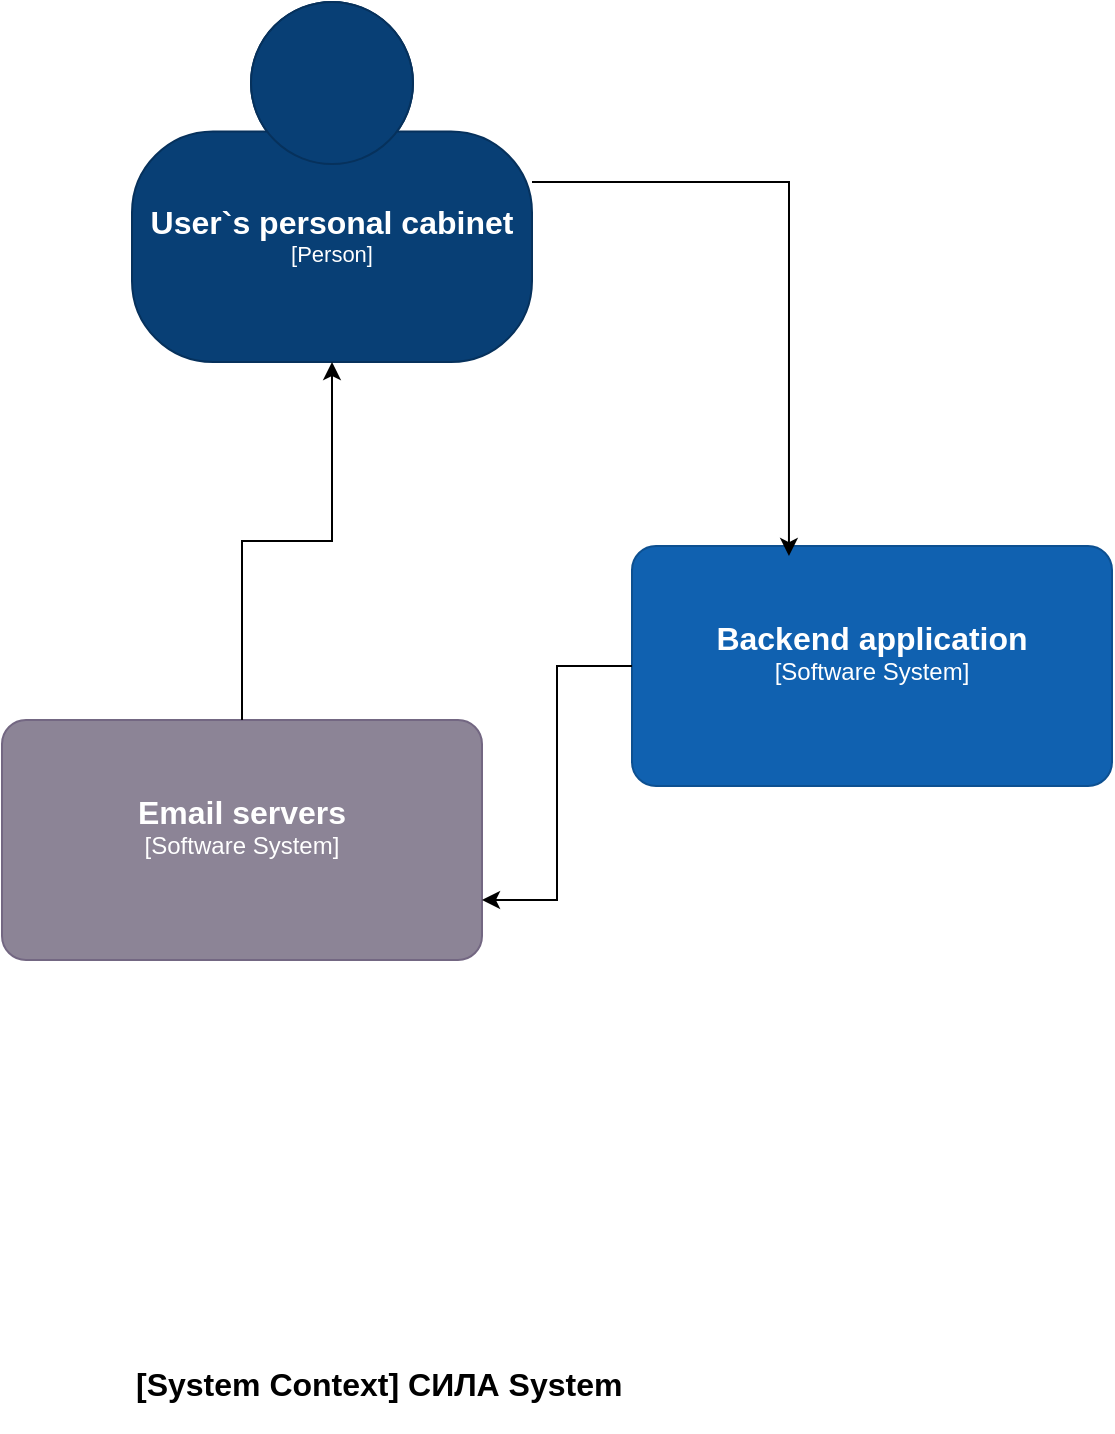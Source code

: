 <mxfile version="24.7.17" pages="4">
  <diagram name="Context" id="a5SOdRSMKJbuM45iSOQj">
    <mxGraphModel dx="1363" dy="939" grid="0" gridSize="10" guides="1" tooltips="1" connect="1" arrows="1" fold="1" page="0" pageScale="1" pageWidth="827" pageHeight="583" math="0" shadow="0">
      <root>
        <mxCell id="0" />
        <mxCell id="1" parent="0" />
        <object placeholders="1" c4Name="User`s personal cabinet" c4Type="Person" c4Description="" label="&lt;font style=&quot;font-size: 16px&quot;&gt;&lt;b&gt;%c4Name%&lt;/b&gt;&lt;/font&gt;&lt;div&gt;[%c4Type%]&lt;/div&gt;&lt;br&gt;&lt;div&gt;&lt;font style=&quot;font-size: 11px&quot;&gt;&lt;font color=&quot;#cccccc&quot;&gt;%c4Description%&lt;/font&gt;&lt;/div&gt;" id="igJulbxYOQVmKzIX3cy5-1">
          <mxCell style="html=1;fontSize=11;dashed=0;whiteSpace=wrap;fillColor=#083F75;strokeColor=#06315C;fontColor=#ffffff;shape=mxgraph.c4.person2;align=center;metaEdit=1;points=[[0.5,0,0],[1,0.5,0],[1,0.75,0],[0.75,1,0],[0.5,1,0],[0.25,1,0],[0,0.75,0],[0,0.5,0]];resizable=0;" parent="1" vertex="1">
            <mxGeometry x="80" y="20" width="200" height="180" as="geometry" />
          </mxCell>
        </object>
        <object placeholders="1" c4Name="Email servers" c4Type="Software System" c4Description="" label="&lt;font style=&quot;font-size: 16px&quot;&gt;&lt;b&gt;%c4Name%&lt;/b&gt;&lt;/font&gt;&lt;div&gt;[%c4Type%]&lt;/div&gt;&lt;br&gt;&lt;div&gt;&lt;font style=&quot;font-size: 11px&quot;&gt;&lt;font color=&quot;#cccccc&quot;&gt;%c4Description%&lt;/font&gt;&lt;/div&gt;" id="igJulbxYOQVmKzIX3cy5-3">
          <mxCell style="rounded=1;whiteSpace=wrap;html=1;labelBackgroundColor=none;fillColor=#8C8496;fontColor=#ffffff;align=center;arcSize=10;strokeColor=#736782;metaEdit=1;resizable=0;points=[[0.25,0,0],[0.5,0,0],[0.75,0,0],[1,0.25,0],[1,0.5,0],[1,0.75,0],[0.75,1,0],[0.5,1,0],[0.25,1,0],[0,0.75,0],[0,0.5,0],[0,0.25,0]];" parent="1" vertex="1">
            <mxGeometry x="15" y="379" width="240" height="120" as="geometry" />
          </mxCell>
        </object>
        <object placeholders="1" c4Name="Backend application" c4Type="Software System" c4Description="" label="&lt;font style=&quot;font-size: 16px&quot;&gt;&lt;b&gt;%c4Name%&lt;/b&gt;&lt;/font&gt;&lt;div&gt;[%c4Type%]&lt;/div&gt;&lt;br&gt;&lt;div&gt;&lt;font style=&quot;font-size: 11px&quot;&gt;&lt;font color=&quot;#cccccc&quot;&gt;%c4Description%&lt;/font&gt;&lt;/div&gt;" id="igJulbxYOQVmKzIX3cy5-4">
          <mxCell style="rounded=1;whiteSpace=wrap;html=1;labelBackgroundColor=none;fillColor=#1061B0;fontColor=#ffffff;align=center;arcSize=10;strokeColor=#0D5091;metaEdit=1;resizable=0;points=[[0.25,0,0],[0.5,0,0],[0.75,0,0],[1,0.25,0],[1,0.5,0],[1,0.75,0],[0.75,1,0],[0.5,1,0],[0.25,1,0],[0,0.75,0],[0,0.5,0],[0,0.25,0]];" parent="1" vertex="1">
            <mxGeometry x="330" y="292" width="240" height="120" as="geometry" />
          </mxCell>
        </object>
        <mxCell id="fAzEm1Ao0PdteTXaZnZR-2" style="edgeStyle=orthogonalEdgeStyle;rounded=0;orthogonalLoop=1;jettySize=auto;html=1;entryX=0.327;entryY=0.042;entryDx=0;entryDy=0;entryPerimeter=0;" parent="1" source="igJulbxYOQVmKzIX3cy5-1" target="igJulbxYOQVmKzIX3cy5-4" edge="1">
          <mxGeometry relative="1" as="geometry" />
        </mxCell>
        <mxCell id="fAzEm1Ao0PdteTXaZnZR-3" style="edgeStyle=orthogonalEdgeStyle;rounded=0;orthogonalLoop=1;jettySize=auto;html=1;entryX=1;entryY=0.75;entryDx=0;entryDy=0;entryPerimeter=0;" parent="1" source="igJulbxYOQVmKzIX3cy5-4" target="igJulbxYOQVmKzIX3cy5-3" edge="1">
          <mxGeometry relative="1" as="geometry" />
        </mxCell>
        <mxCell id="fAzEm1Ao0PdteTXaZnZR-4" style="edgeStyle=orthogonalEdgeStyle;rounded=0;orthogonalLoop=1;jettySize=auto;html=1;entryX=0.5;entryY=1;entryDx=0;entryDy=0;entryPerimeter=0;" parent="1" source="igJulbxYOQVmKzIX3cy5-3" target="igJulbxYOQVmKzIX3cy5-1" edge="1">
          <mxGeometry relative="1" as="geometry" />
        </mxCell>
        <object placeholders="1" c4Name="[System Context] СИЛА System" c4Type="ContainerScopeBoundary" c4Description="" label="&lt;font style=&quot;font-size: 16px&quot;&gt;&lt;b&gt;&lt;div style=&quot;text-align: left&quot;&gt;%c4Name%&lt;/div&gt;&lt;/b&gt;&lt;/font&gt;&lt;div style=&quot;text-align: left&quot;&gt;%c4Description%&lt;/div&gt;" id="vbsHFFl76j9l2OZuDUef-1">
          <mxCell style="text;html=1;strokeColor=none;fillColor=none;align=left;verticalAlign=top;whiteSpace=wrap;rounded=0;metaEdit=1;allowArrows=0;resizable=1;rotatable=0;connectable=0;recursiveResize=0;expand=0;pointerEvents=0;points=[[0.25,0,0],[0.5,0,0],[0.75,0,0],[1,0.25,0],[1,0.5,0],[1,0.75,0],[0.75,1,0],[0.5,1,0],[0.25,1,0],[0,0.75,0],[0,0.5,0],[0,0.25,0]];" parent="1" vertex="1">
            <mxGeometry x="80" y="695" width="260" height="40" as="geometry" />
          </mxCell>
        </object>
      </root>
    </mxGraphModel>
  </diagram>
  <diagram id="j7mpaxDsYaDgBxfOFiS7" name="Container">
    <mxGraphModel dx="3580" dy="2590" grid="0" gridSize="10" guides="1" tooltips="1" connect="1" arrows="1" fold="1" page="0" pageScale="1" pageWidth="291" pageHeight="413" math="0" shadow="0">
      <root>
        <mxCell id="0" />
        <mxCell id="1" parent="0" />
        <object placeholders="1" c4Name="User`s personal cabinet" c4Type="Person" c4Description="" label="&lt;font style=&quot;font-size: 16px&quot;&gt;&lt;b&gt;%c4Name%&lt;/b&gt;&lt;/font&gt;&lt;div&gt;[%c4Type%]&lt;/div&gt;&lt;br&gt;&lt;div&gt;&lt;font style=&quot;font-size: 11px&quot;&gt;&lt;font color=&quot;#cccccc&quot;&gt;%c4Description%&lt;/font&gt;&lt;/div&gt;" id="KGPjX8yF9Aj5-Zj20QJy-1">
          <mxCell style="html=1;fontSize=11;dashed=0;whiteSpace=wrap;fillColor=#083F75;strokeColor=#06315C;fontColor=#ffffff;shape=mxgraph.c4.person2;align=center;metaEdit=1;points=[[0.5,0,0],[1,0.5,0],[1,0.75,0],[0.75,1,0],[0.5,1,0],[0.25,1,0],[0,0.75,0],[0,0.5,0]];resizable=0;" parent="1" vertex="1">
            <mxGeometry x="728" y="-87" width="200" height="180" as="geometry" />
          </mxCell>
        </object>
        <object placeholders="1" c4Type="Relationship" c4Technology="JSON/HTTP, JSON/WS" c4Description="Makes API calls" label="&lt;div style=&quot;text-align: left; font-size: 13px;&quot;&gt;&lt;div style=&quot;text-align: center; font-size: 13px;&quot;&gt;&lt;b style=&quot;font-size: 13px;&quot;&gt;%c4Description%&lt;/b&gt;&lt;/div&gt;&lt;div style=&quot;text-align: center; font-size: 13px;&quot;&gt;[%c4Technology%]&lt;/div&gt;&lt;/div&gt;" id="KGPjX8yF9Aj5-Zj20QJy-3">
          <mxCell style="endArrow=blockThin;html=1;fontSize=13;fontColor=#FFFFFF;strokeWidth=1;endFill=1;strokeColor=#FFFFFF;elbow=vertical;metaEdit=1;endSize=14;startSize=14;jumpStyle=arc;jumpSize=16;rounded=1;edgeStyle=orthogonalEdgeStyle;exitX=0.5;exitY=1;exitDx=0;exitDy=0;exitPerimeter=0;entryX=0.5;entryY=0;entryDx=0;entryDy=0;entryPerimeter=0;curved=0;" parent="1" source="KGPjX8yF9Aj5-Zj20QJy-1" target="pGL1TeMmqbAIGOGOTrWD-1" edge="1">
            <mxGeometry width="240" relative="1" as="geometry">
              <mxPoint x="220" y="200" as="sourcePoint" />
              <mxPoint x="828" y="301" as="targetPoint" />
            </mxGeometry>
          </mxCell>
        </object>
        <object placeholders="1" c4Type="Relationship" c4Technology="JSON/HTTP" c4Description="Makes API calls" label="&lt;div style=&quot;text-align: left; font-size: 13px;&quot;&gt;&lt;div style=&quot;text-align: center; font-size: 13px;&quot;&gt;&lt;b style=&quot;font-size: 13px;&quot;&gt;%c4Description%&lt;/b&gt;&lt;/div&gt;&lt;div style=&quot;text-align: center; font-size: 13px;&quot;&gt;[%c4Technology%]&lt;/div&gt;&lt;/div&gt;" id="KGPjX8yF9Aj5-Zj20QJy-6">
          <mxCell style="endArrow=blockThin;html=1;fontSize=13;fontColor=#FFFFFF;strokeWidth=1;endFill=1;strokeColor=#FFFFFF;elbow=vertical;metaEdit=1;endSize=14;startSize=14;jumpStyle=arc;jumpSize=16;rounded=1;edgeStyle=orthogonalEdgeStyle;exitX=0.5;exitY=1;exitDx=0;exitDy=0;exitPerimeter=0;entryX=0.5;entryY=0;entryDx=0;entryDy=0;entryPerimeter=0;curved=0;" parent="1" source="pGL1TeMmqbAIGOGOTrWD-1" target="pGL1TeMmqbAIGOGOTrWD-2" edge="1">
            <mxGeometry width="240" relative="1" as="geometry">
              <mxPoint x="828" y="461" as="sourcePoint" />
              <mxPoint x="828" y="564" as="targetPoint" />
            </mxGeometry>
          </mxCell>
        </object>
        <object placeholders="1" c4Name="API Authentification" c4Type="Container" c4Technology="FastAPI" c4Description="" label="&lt;font style=&quot;font-size: 16px&quot;&gt;&lt;b&gt;%c4Name%&lt;/b&gt;&lt;/font&gt;&lt;div&gt;[%c4Type%: %c4Technology%]&lt;/div&gt;&lt;br&gt;&lt;div&gt;&lt;font style=&quot;font-size: 11px&quot;&gt;&lt;font color=&quot;#E6E6E6&quot;&gt;%c4Description%&lt;/font&gt;&lt;/div&gt;" id="KGPjX8yF9Aj5-Zj20QJy-7">
          <mxCell style="rounded=1;whiteSpace=wrap;html=1;fontSize=11;labelBackgroundColor=none;fillColor=#23A2D9;fontColor=#ffffff;align=center;arcSize=10;strokeColor=#0E7DAD;metaEdit=1;resizable=0;points=[[0.25,0,0],[0.5,0,0],[0.75,0,0],[1,0.25,0],[1,0.5,0],[1,0.75,0],[0.75,1,0],[0.5,1,0],[0.25,1,0],[0,0.75,0],[0,0.5,0],[0,0.25,0]];" parent="1" vertex="1">
            <mxGeometry x="1120" y="561" width="240" height="120" as="geometry" />
          </mxCell>
        </object>
        <object placeholders="1" c4Name="API Personal Cabinet" c4Type="Container" c4Technology="FastAPI" c4Description="" label="&lt;font style=&quot;font-size: 16px&quot;&gt;&lt;b&gt;%c4Name%&lt;/b&gt;&lt;/font&gt;&lt;div&gt;[%c4Type%: %c4Technology%]&lt;/div&gt;&lt;br&gt;&lt;div&gt;&lt;font style=&quot;font-size: 11px&quot;&gt;&lt;font color=&quot;#E6E6E6&quot;&gt;%c4Description%&lt;/font&gt;&lt;/div&gt;" id="KGPjX8yF9Aj5-Zj20QJy-9">
          <mxCell style="rounded=1;whiteSpace=wrap;html=1;fontSize=11;labelBackgroundColor=none;fillColor=#23A2D9;fontColor=#ffffff;align=center;arcSize=10;strokeColor=#0E7DAD;metaEdit=1;resizable=0;points=[[0.25,0,0],[0.5,0,0],[0.75,0,0],[1,0.25,0],[1,0.5,0],[1,0.75,0],[0.75,1,0],[0.5,1,0],[0.25,1,0],[0,0.75,0],[0,0.5,0],[0,0.25,0]];" parent="1" vertex="1">
            <mxGeometry x="200" y="561" width="240" height="120" as="geometry" />
          </mxCell>
        </object>
        <object placeholders="1" c4Name="СИЛА" c4Type="SystemScopeBoundary" c4Application="Software System" label="&lt;font style=&quot;font-size: 16px&quot;&gt;&lt;b&gt;&lt;div style=&quot;text-align: left&quot;&gt;%c4Name%&lt;/div&gt;&lt;/b&gt;&lt;/font&gt;&lt;div style=&quot;text-align: left&quot;&gt;[%c4Application%]&lt;/div&gt;" id="KGPjX8yF9Aj5-Zj20QJy-32">
          <mxCell style="rounded=1;fontSize=11;whiteSpace=wrap;html=1;dashed=1;arcSize=20;fillColor=none;strokeColor=#FFFFFF;fontColor=#FFFFFF;labelBackgroundColor=none;align=left;verticalAlign=bottom;labelBorderColor=none;spacingTop=0;spacing=10;dashPattern=8 4;metaEdit=1;rotatable=0;perimeter=rectanglePerimeter;labelPadding=0;allowArrows=0;connectable=0;expand=0;recursiveResize=0;editable=1;pointerEvents=0;absoluteArcSize=1;points=[[0.25,0,0],[0.5,0,0],[0.75,0,0],[1,0.25,0],[1,0.5,0],[1,0.75,0],[0.75,1,0],[0.5,1,0],[0.25,1,0],[0,0.75,0],[0,0.5,0],[0,0.25,0]];strokeWidth=2;" parent="1" vertex="1">
            <mxGeometry x="117" y="257" width="1281" height="1025" as="geometry" />
          </mxCell>
        </object>
        <object placeholders="1" c4Name="[Container] СИЛА System" c4Type="ContainerDiagramTitle" c4Description="" label="&lt;font style=&quot;font-size: 16px&quot;&gt;&lt;b&gt;&lt;div style=&quot;text-align: left&quot;&gt;%c4Name%&lt;/div&gt;&lt;/b&gt;&lt;/font&gt;&lt;div style=&quot;text-align: left&quot;&gt;%c4Description%&lt;/div&gt;" id="KGPjX8yF9Aj5-Zj20QJy-33">
          <mxCell style="text;html=1;strokeColor=none;fillColor=none;align=left;verticalAlign=top;whiteSpace=wrap;rounded=0;metaEdit=1;allowArrows=0;resizable=1;rotatable=0;connectable=0;recursiveResize=0;expand=0;pointerEvents=0;points=[[0.25,0,0],[0.5,0,0],[0.75,0,0],[1,0.25,0],[1,0.5,0],[1,0.75,0],[0.75,1,0],[0.5,1,0],[0.25,1,0],[0,0.75,0],[0,0.5,0],[0,0.25,0]];" parent="1" vertex="1">
            <mxGeometry x="-159" y="1420" width="260" height="40" as="geometry" />
          </mxCell>
        </object>
        <object placeholders="1" c4Type="Relationship" c4Technology="JSON/HTTP" c4Description="Регистрация, создание удаление чатов" label="&lt;div style=&quot;text-align: left; font-size: 13px;&quot;&gt;&lt;div style=&quot;text-align: center; font-size: 13px;&quot;&gt;&lt;b style=&quot;font-size: 13px;&quot;&gt;%c4Description%&lt;/b&gt;&lt;/div&gt;&lt;div style=&quot;text-align: center; font-size: 13px;&quot;&gt;[%c4Technology%]&lt;/div&gt;&lt;/div&gt;" id="_1Muh8FejvsEdeesU_zp-1">
          <mxCell style="endArrow=blockThin;html=1;fontSize=13;fontColor=#FFFFFF;strokeWidth=1;endFill=1;strokeColor=#FFFFFF;elbow=vertical;metaEdit=1;endSize=14;startSize=14;jumpStyle=arc;jumpSize=16;rounded=1;edgeStyle=orthogonalEdgeStyle;exitX=0;exitY=0.5;exitDx=0;exitDy=0;exitPerimeter=0;entryX=1;entryY=0.5;entryDx=0;entryDy=0;entryPerimeter=0;curved=0;" parent="1" source="pGL1TeMmqbAIGOGOTrWD-2" target="KGPjX8yF9Aj5-Zj20QJy-9" edge="1">
            <mxGeometry width="240" relative="1" as="geometry">
              <mxPoint x="708" y="624" as="sourcePoint" />
              <mxPoint x="1105" y="889" as="targetPoint" />
            </mxGeometry>
          </mxCell>
        </object>
        <object placeholders="1" c4Type="Relationship" c4Technology="JSON/HTTP" c4Description="Аутентификация по JWT" label="&lt;div style=&quot;text-align: left; font-size: 13px;&quot;&gt;&lt;div style=&quot;text-align: center; font-size: 13px;&quot;&gt;&lt;b style=&quot;font-size: 13px;&quot;&gt;%c4Description%&lt;/b&gt;&lt;/div&gt;&lt;div style=&quot;text-align: center; font-size: 13px;&quot;&gt;[%c4Technology%]&lt;/div&gt;&lt;/div&gt;" id="_1Muh8FejvsEdeesU_zp-2">
          <mxCell style="endArrow=blockThin;html=1;fontSize=13;fontColor=#FFFFFF;strokeWidth=1;endFill=1;strokeColor=#FFFFFF;elbow=vertical;metaEdit=1;endSize=14;startSize=14;jumpStyle=arc;jumpSize=16;rounded=1;edgeStyle=orthogonalEdgeStyle;exitX=1;exitY=0.5;exitDx=0;exitDy=0;exitPerimeter=0;entryX=0;entryY=0.5;entryDx=0;entryDy=0;entryPerimeter=0;curved=0;" parent="1" source="pGL1TeMmqbAIGOGOTrWD-2" target="KGPjX8yF9Aj5-Zj20QJy-7" edge="1">
            <mxGeometry width="240" relative="1" as="geometry">
              <mxPoint x="948" y="624" as="sourcePoint" />
              <mxPoint x="1336" y="703" as="targetPoint" />
            </mxGeometry>
          </mxCell>
        </object>
        <object placeholders="1" c4Name="API Rag Chat" c4Type="Container" c4Technology="FastAPI" c4Description="" label="&lt;font style=&quot;font-size: 16px&quot;&gt;&lt;b&gt;%c4Name%&lt;/b&gt;&lt;/font&gt;&lt;div&gt;[%c4Type%: %c4Technology%]&lt;/div&gt;&lt;br&gt;&lt;div&gt;&lt;font style=&quot;font-size: 11px&quot;&gt;&lt;font color=&quot;#E6E6E6&quot;&gt;%c4Description%&lt;/font&gt;&lt;/div&gt;" id="MoaqxeqkYBBuvTGxjpkb-3">
          <mxCell style="rounded=1;whiteSpace=wrap;html=1;fontSize=11;labelBackgroundColor=none;fillColor=#23A2D9;fontColor=#ffffff;align=center;arcSize=10;strokeColor=#0E7DAD;metaEdit=1;resizable=0;points=[[0.25,0,0],[0.5,0,0],[0.75,0,0],[1,0.25,0],[1,0.5,0],[1,0.75,0],[0.75,1,0],[0.5,1,0],[0.25,1,0],[0,0.75,0],[0,0.5,0],[0,0.25,0]];" vertex="1" parent="1">
            <mxGeometry x="139" y="864" width="240" height="120" as="geometry" />
          </mxCell>
        </object>
        <object placeholders="1" c4Name="Users, Chats" c4Type="Container" c4Technology="PostgreSQL 16" c4Description="" label="&lt;font style=&quot;font-size: 16px&quot;&gt;&lt;b&gt;%c4Name%&lt;/b&gt;&lt;/font&gt;&lt;div&gt;[%c4Type%:&amp;nbsp;%c4Technology%]&lt;/div&gt;&lt;br&gt;&lt;div&gt;&lt;font style=&quot;font-size: 11px&quot;&gt;&lt;font color=&quot;#E6E6E6&quot;&gt;%c4Description%&lt;/font&gt;&lt;/div&gt;" id="MoaqxeqkYBBuvTGxjpkb-8">
          <mxCell style="shape=cylinder3;size=15;whiteSpace=wrap;html=1;boundedLbl=1;rounded=0;labelBackgroundColor=none;fillColor=#23A2D9;fontSize=12;fontColor=#ffffff;align=center;strokeColor=#0E7DAD;metaEdit=1;points=[[0.5,0,0],[1,0.25,0],[1,0.5,0],[1,0.75,0],[0.5,1,0],[0,0.75,0],[0,0.5,0],[0,0.25,0]];resizable=0;" vertex="1" parent="1">
            <mxGeometry x="1059" y="974" width="240" height="120" as="geometry" />
          </mxCell>
        </object>
        <object placeholders="1" c4Type="Relationship" c4Technology="JSON/HTTP" c4Description="Генериуем ответ vllm" label="&lt;div style=&quot;text-align: left; font-size: 13px;&quot;&gt;&lt;div style=&quot;text-align: center; font-size: 13px;&quot;&gt;&lt;b style=&quot;font-size: 13px;&quot;&gt;%c4Description%&lt;/b&gt;&lt;/div&gt;&lt;div style=&quot;text-align: center; font-size: 13px;&quot;&gt;[%c4Technology%]&lt;/div&gt;&lt;/div&gt;" id="MoaqxeqkYBBuvTGxjpkb-9">
          <mxCell style="endArrow=blockThin;html=1;fontSize=13;fontColor=#FFFFFF;strokeWidth=1;endFill=1;strokeColor=#FFFFFF;elbow=vertical;metaEdit=1;endSize=14;startSize=14;jumpStyle=arc;jumpSize=16;rounded=1;edgeStyle=orthogonalEdgeStyle;exitX=0.25;exitY=1;exitDx=0;exitDy=0;exitPerimeter=0;entryX=0.5;entryY=0;entryDx=0;entryDy=0;entryPerimeter=0;curved=0;" edge="1" parent="1" source="KGPjX8yF9Aj5-Zj20QJy-9" target="MoaqxeqkYBBuvTGxjpkb-3">
            <mxGeometry width="240" relative="1" as="geometry">
              <mxPoint x="778" y="691" as="sourcePoint" />
              <mxPoint x="685" y="790" as="targetPoint" />
            </mxGeometry>
          </mxCell>
        </object>
        <object placeholders="1" c4Type="Relationship" c4Technology="AsyncPG/TCP" c4Description="Makes SQL queries" label="&lt;div style=&quot;text-align: left; font-size: 13px;&quot;&gt;&lt;div style=&quot;text-align: center; font-size: 13px;&quot;&gt;&lt;b style=&quot;font-size: 13px;&quot;&gt;%c4Description%&lt;/b&gt;&lt;/div&gt;&lt;div style=&quot;text-align: center; font-size: 13px;&quot;&gt;[%c4Technology%]&lt;/div&gt;&lt;/div&gt;" id="MoaqxeqkYBBuvTGxjpkb-10">
          <mxCell style="endArrow=blockThin;html=1;fontSize=13;fontColor=#FFFFFF;strokeWidth=1;endFill=1;strokeColor=#FFFFFF;elbow=vertical;metaEdit=1;endSize=14;startSize=14;jumpStyle=arc;jumpSize=16;rounded=1;edgeStyle=orthogonalEdgeStyle;curved=0;exitX=1;exitY=0.75;exitDx=0;exitDy=0;exitPerimeter=0;entryX=0.225;entryY=0.038;entryDx=0;entryDy=0;entryPerimeter=0;" edge="1" parent="1" source="KGPjX8yF9Aj5-Zj20QJy-9" target="MoaqxeqkYBBuvTGxjpkb-8">
            <mxGeometry width="240" relative="1" as="geometry">
              <mxPoint x="1428" y="936" as="sourcePoint" />
              <mxPoint x="1428" y="1626" as="targetPoint" />
              <Array as="points">
                <mxPoint x="482" y="651" />
                <mxPoint x="482" y="750" />
                <mxPoint x="1113" y="750" />
              </Array>
            </mxGeometry>
          </mxCell>
        </object>
        <object placeholders="1" c4Type="Relationship" c4Technology="Motor" c4Description="Makes queries" label="&lt;div style=&quot;text-align: left; font-size: 13px;&quot;&gt;&lt;div style=&quot;text-align: center; font-size: 13px;&quot;&gt;&lt;b style=&quot;font-size: 13px;&quot;&gt;%c4Description%&lt;/b&gt;&lt;/div&gt;&lt;div style=&quot;text-align: center; font-size: 13px;&quot;&gt;[%c4Technology%]&lt;/div&gt;&lt;/div&gt;" id="MoaqxeqkYBBuvTGxjpkb-12">
          <mxCell style="endArrow=blockThin;html=1;fontSize=13;fontColor=#FFFFFF;strokeWidth=1;endFill=1;strokeColor=#FFFFFF;elbow=vertical;metaEdit=1;endSize=14;startSize=14;jumpStyle=arc;jumpSize=16;rounded=1;edgeStyle=orthogonalEdgeStyle;curved=0;exitX=0.5;exitY=1;exitDx=0;exitDy=0;exitPerimeter=0;entryX=0.773;entryY=0.056;entryDx=0;entryDy=0;entryPerimeter=0;" edge="1" parent="1" source="KGPjX8yF9Aj5-Zj20QJy-7" target="MoaqxeqkYBBuvTGxjpkb-8">
            <mxGeometry width="240" relative="1" as="geometry">
              <mxPoint x="685" y="910" as="sourcePoint" />
              <mxPoint x="685" y="1113" as="targetPoint" />
            </mxGeometry>
          </mxCell>
        </object>
        <object placeholders="1" c4Name="Messages storage" c4Type="Container" c4Technology="MongoDB 7" c4Description="" label="&lt;font style=&quot;font-size: 16px&quot;&gt;&lt;b&gt;%c4Name%&lt;/b&gt;&lt;/font&gt;&lt;div&gt;[%c4Type%:&amp;nbsp;%c4Technology%]&lt;/div&gt;&lt;br&gt;&lt;div&gt;&lt;font style=&quot;font-size: 11px&quot;&gt;&lt;font color=&quot;#E6E6E6&quot;&gt;%c4Description%&lt;/font&gt;&lt;/div&gt;" id="MoaqxeqkYBBuvTGxjpkb-13">
          <mxCell style="shape=cylinder3;size=15;whiteSpace=wrap;html=1;boundedLbl=1;rounded=0;labelBackgroundColor=none;fillColor=#23A2D9;fontSize=12;fontColor=#ffffff;align=center;strokeColor=#0E7DAD;metaEdit=1;points=[[0.5,0,0],[1,0.25,0],[1,0.5,0],[1,0.75,0],[0.5,1,0],[0,0.75,0],[0,0.5,0],[0,0.25,0]];resizable=0;" vertex="1" parent="1">
            <mxGeometry x="768" y="972" width="240" height="120" as="geometry" />
          </mxCell>
        </object>
        <object placeholders="1" c4Name="Email servers" c4Type="Software System" c4Description="" label="&lt;font style=&quot;font-size: 16px&quot;&gt;&lt;b&gt;%c4Name%&lt;/b&gt;&lt;/font&gt;&lt;div&gt;[%c4Type%]&lt;/div&gt;&lt;br&gt;&lt;div&gt;&lt;font style=&quot;font-size: 11px&quot;&gt;&lt;font color=&quot;#cccccc&quot;&gt;%c4Description%&lt;/font&gt;&lt;/div&gt;" id="MoaqxeqkYBBuvTGxjpkb-16">
          <mxCell style="rounded=1;whiteSpace=wrap;html=1;labelBackgroundColor=none;fillColor=#8C8496;fontColor=#ffffff;align=center;arcSize=10;strokeColor=#736782;metaEdit=1;resizable=0;points=[[0.25,0,0],[0.5,0,0],[0.75,0,0],[1,0.25,0],[1,0.5,0],[1,0.75,0],[0.75,1,0],[0.5,1,0],[0.25,1,0],[0,0.75,0],[0,0.5,0],[0,0.25,0]];" vertex="1" parent="1">
            <mxGeometry x="-181" y="561" width="240" height="120" as="geometry" />
          </mxCell>
        </object>
        <object placeholders="1" c4Type="Relationship" c4Technology="SMTP" c4Description="Sent emails" label="&lt;div style=&quot;text-align: left; font-size: 13px;&quot;&gt;&lt;div style=&quot;text-align: center; font-size: 13px;&quot;&gt;&lt;b style=&quot;font-size: 13px;&quot;&gt;%c4Description%&lt;/b&gt;&lt;/div&gt;&lt;div style=&quot;text-align: center; font-size: 13px;&quot;&gt;[%c4Technology%]&lt;/div&gt;&lt;/div&gt;" id="MoaqxeqkYBBuvTGxjpkb-17">
          <mxCell style="endArrow=blockThin;html=1;fontSize=13;fontColor=#FFFFFF;strokeWidth=1;endFill=1;strokeColor=#FFFFFF;elbow=vertical;metaEdit=1;endSize=14;startSize=14;jumpStyle=arc;jumpSize=16;rounded=1;edgeStyle=orthogonalEdgeStyle;exitX=0;exitY=0.5;exitDx=0;exitDy=0;exitPerimeter=0;entryX=1;entryY=0.5;entryDx=0;entryDy=0;entryPerimeter=0;curved=0;" edge="1" parent="1" source="KGPjX8yF9Aj5-Zj20QJy-9" target="MoaqxeqkYBBuvTGxjpkb-16">
            <mxGeometry width="240" relative="1" as="geometry">
              <mxPoint x="365" y="945" as="sourcePoint" />
              <mxPoint x="365" y="1224" as="targetPoint" />
              <Array as="points">
                <mxPoint x="110" y="621" />
                <mxPoint x="110" y="621" />
              </Array>
            </mxGeometry>
          </mxCell>
        </object>
        <object placeholders="1" c4Name="API Rag Retriver" c4Type="Container" c4Technology="FastAPI" c4Description="" label="&lt;font style=&quot;font-size: 16px&quot;&gt;&lt;b&gt;%c4Name%&lt;/b&gt;&lt;/font&gt;&lt;div&gt;[%c4Type%: %c4Technology%]&lt;/div&gt;&lt;br&gt;&lt;div&gt;&lt;font style=&quot;font-size: 11px&quot;&gt;&lt;font color=&quot;#E6E6E6&quot;&gt;%c4Description%&lt;/font&gt;&lt;/div&gt;" id="MoaqxeqkYBBuvTGxjpkb-18">
          <mxCell style="rounded=1;whiteSpace=wrap;html=1;fontSize=11;labelBackgroundColor=none;fillColor=#23A2D9;fontColor=#ffffff;align=center;arcSize=10;strokeColor=#0E7DAD;metaEdit=1;resizable=0;points=[[0.25,0,0],[0.5,0,0],[0.75,0,0],[1,0.25,0],[1,0.5,0],[1,0.75,0],[0.75,1,0],[0.5,1,0],[0.25,1,0],[0,0.75,0],[0,0.5,0],[0,0.25,0]];" vertex="1" parent="1">
            <mxGeometry x="139" y="1088" width="240" height="120" as="geometry" />
          </mxCell>
        </object>
        <object placeholders="1" c4Type="Relationship" c4Technology="JSON/HTTP" c4Description="Обращаемся к БД" label="&lt;div style=&quot;text-align: left; font-size: 13px;&quot;&gt;&lt;div style=&quot;text-align: center; font-size: 13px;&quot;&gt;&lt;b style=&quot;font-size: 13px;&quot;&gt;%c4Description%&lt;/b&gt;&lt;/div&gt;&lt;div style=&quot;text-align: center; font-size: 13px;&quot;&gt;[%c4Technology%]&lt;/div&gt;&lt;/div&gt;" id="MoaqxeqkYBBuvTGxjpkb-19">
          <mxCell style="endArrow=blockThin;html=1;fontSize=13;fontColor=#FFFFFF;strokeWidth=1;endFill=1;strokeColor=#FFFFFF;elbow=vertical;metaEdit=1;endSize=14;startSize=14;jumpStyle=arc;jumpSize=16;rounded=1;edgeStyle=orthogonalEdgeStyle;exitX=0.5;exitY=1;exitDx=0;exitDy=0;exitPerimeter=0;entryX=0.5;entryY=0;entryDx=0;entryDy=0;entryPerimeter=0;curved=0;" edge="1" parent="1" source="MoaqxeqkYBBuvTGxjpkb-3" target="MoaqxeqkYBBuvTGxjpkb-18">
            <mxGeometry x="0.004" width="240" relative="1" as="geometry">
              <mxPoint x="565" y="850" as="sourcePoint" />
              <mxPoint x="445" y="855" as="targetPoint" />
              <mxPoint as="offset" />
            </mxGeometry>
          </mxCell>
        </object>
        <object placeholders="1" c4Type="Relationship" c4Technology="AsyncPG" c4Description="Makes SQL queries" label="&lt;div style=&quot;text-align: left; font-size: 13px;&quot;&gt;&lt;div style=&quot;text-align: center; font-size: 13px;&quot;&gt;&lt;b style=&quot;font-size: 13px;&quot;&gt;%c4Description%&lt;/b&gt;&lt;/div&gt;&lt;div style=&quot;text-align: center; font-size: 13px;&quot;&gt;[%c4Technology%]&lt;/div&gt;&lt;/div&gt;" id="Vn6KjiUK6psfR69gZD_3-4">
          <mxCell style="endArrow=blockThin;html=1;fontSize=13;fontColor=#FFFFFF;strokeWidth=1;endFill=1;strokeColor=#FFFFFF;elbow=vertical;metaEdit=1;endSize=14;startSize=14;jumpStyle=arc;jumpSize=16;rounded=1;edgeStyle=orthogonalEdgeStyle;curved=0;exitX=0.75;exitY=1;exitDx=0;exitDy=0;exitPerimeter=0;entryX=0.5;entryY=0;entryDx=0;entryDy=0;entryPerimeter=0;" edge="1" parent="1" source="KGPjX8yF9Aj5-Zj20QJy-9" target="MoaqxeqkYBBuvTGxjpkb-13">
            <mxGeometry width="240" relative="1" as="geometry">
              <mxPoint x="431" y="793" as="sourcePoint" />
              <mxPoint x="1104" y="1121" as="targetPoint" />
              <Array as="points">
                <mxPoint x="380" y="834" />
                <mxPoint x="888" y="834" />
              </Array>
            </mxGeometry>
          </mxCell>
        </object>
        <object placeholders="1" c4Name="Векторная БД" c4Type="Container" c4Technology="Qdrant" c4Description="" label="&lt;font style=&quot;font-size: 16px&quot;&gt;&lt;b&gt;%c4Name%&lt;/b&gt;&lt;/font&gt;&lt;div&gt;[%c4Type%:&amp;nbsp;%c4Technology%]&lt;/div&gt;&lt;br&gt;&lt;div&gt;&lt;font style=&quot;font-size: 11px&quot;&gt;&lt;font color=&quot;#E6E6E6&quot;&gt;%c4Description%&lt;/font&gt;&lt;/div&gt;" id="Vn6KjiUK6psfR69gZD_3-5">
          <mxCell style="shape=cylinder3;size=15;whiteSpace=wrap;html=1;boundedLbl=1;rounded=0;labelBackgroundColor=none;fillColor=#23A2D9;fontSize=12;fontColor=#ffffff;align=center;strokeColor=#0E7DAD;metaEdit=1;points=[[0.5,0,0],[1,0.25,0],[1,0.5,0],[1,0.75,0],[0.5,1,0],[0,0.75,0],[0,0.5,0],[0,0.25,0]];resizable=0;" vertex="1" parent="1">
            <mxGeometry x="488" y="1088" width="240" height="120" as="geometry" />
          </mxCell>
        </object>
        <object placeholders="1" c4Type="Relationship" c4Technology="JSON/HTTP" c4Description="Обращаемся к БД" label="&lt;div style=&quot;text-align: left; font-size: 13px;&quot;&gt;&lt;div style=&quot;text-align: center; font-size: 13px;&quot;&gt;&lt;b style=&quot;font-size: 13px;&quot;&gt;%c4Description%&lt;/b&gt;&lt;/div&gt;&lt;div style=&quot;text-align: center; font-size: 13px;&quot;&gt;[%c4Technology%]&lt;/div&gt;&lt;/div&gt;" id="Vn6KjiUK6psfR69gZD_3-7">
          <mxCell style="endArrow=blockThin;html=1;fontSize=13;fontColor=#FFFFFF;strokeWidth=1;endFill=1;strokeColor=#FFFFFF;elbow=vertical;metaEdit=1;endSize=14;startSize=14;jumpStyle=arc;jumpSize=16;rounded=1;edgeStyle=orthogonalEdgeStyle;exitX=1;exitY=0.5;exitDx=0;exitDy=0;exitPerimeter=0;entryX=0;entryY=0.5;entryDx=0;entryDy=0;entryPerimeter=0;curved=0;" edge="1" parent="1" source="MoaqxeqkYBBuvTGxjpkb-18" target="Vn6KjiUK6psfR69gZD_3-5">
            <mxGeometry x="0.004" width="240" relative="1" as="geometry">
              <mxPoint x="269" y="994" as="sourcePoint" />
              <mxPoint x="269" y="1098" as="targetPoint" />
              <mxPoint as="offset" />
            </mxGeometry>
          </mxCell>
        </object>
        <object placeholders="1" c4Name="nginx" c4Type="Software System" c4Description="" label="&lt;font style=&quot;font-size: 16px&quot;&gt;&lt;b&gt;%c4Name%&lt;/b&gt;&lt;/font&gt;&lt;div&gt;[%c4Type%]&lt;/div&gt;&lt;br&gt;&lt;div&gt;&lt;font style=&quot;font-size: 11px&quot;&gt;&lt;font color=&quot;#cccccc&quot;&gt;%c4Description%&lt;/font&gt;&lt;/div&gt;" id="pGL1TeMmqbAIGOGOTrWD-1">
          <mxCell style="rounded=1;whiteSpace=wrap;html=1;labelBackgroundColor=none;fillColor=#8C8496;fontColor=#ffffff;align=center;arcSize=10;strokeColor=#736782;metaEdit=1;resizable=0;points=[[0.25,0,0],[0.5,0,0],[0.75,0,0],[1,0.25,0],[1,0.5,0],[1,0.75,0],[0.75,1,0],[0.5,1,0],[0.25,1,0],[0,0.75,0],[0,0.5,0],[0,0.25,0]];" vertex="1" parent="1">
            <mxGeometry x="712" y="318" width="240" height="120" as="geometry" />
          </mxCell>
        </object>
        <object placeholders="1" c4Name="Container name" c4Type="Container" c4Technology="e.g. JavaScript, Angular etc." c4Description="Description of web browser container role/responsibility." label="&lt;font style=&quot;font-size: 16px&quot;&gt;&lt;b&gt;%c4Name%&lt;/b&gt;&lt;/font&gt;&lt;div&gt;[%c4Type%:&amp;nbsp;%c4Technology%]&lt;/div&gt;&lt;br&gt;&lt;div&gt;&lt;font style=&quot;font-size: 11px&quot;&gt;&lt;font color=&quot;#E6E6E6&quot;&gt;%c4Description%&lt;/font&gt;&lt;/div&gt;" id="pGL1TeMmqbAIGOGOTrWD-2">
          <mxCell style="shape=mxgraph.c4.webBrowserContainer2;whiteSpace=wrap;html=1;boundedLbl=1;rounded=0;labelBackgroundColor=none;strokeColor=#118ACD;fillColor=#23A2D9;strokeColor=#118ACD;strokeColor2=#0E7DAD;fontSize=12;fontColor=#ffffff;align=center;metaEdit=1;points=[[0.5,0,0],[1,0.25,0],[1,0.5,0],[1,0.75,0],[0.5,1,0],[0,0.75,0],[0,0.5,0],[0,0.25,0]];resizable=0;" vertex="1" parent="1">
            <mxGeometry x="708" y="549" width="240" height="160" as="geometry" />
          </mxCell>
        </object>
      </root>
    </mxGraphModel>
  </diagram>
  <diagram id="kmSWNcXpWfgJJTfP6DIg" name="Authentification Componenets">
    <mxGraphModel dx="1763" dy="1339" grid="0" gridSize="10" guides="1" tooltips="1" connect="1" arrows="1" fold="1" page="0" pageScale="1" pageWidth="291" pageHeight="413" math="0" shadow="0">
      <root>
        <mxCell id="0" />
        <mxCell id="1" parent="0" />
        <object placeholders="1" c4Name="Authentification Routers" c4Type="Component" c4Technology="FastAPI routers" c4Description="" label="&lt;font style=&quot;font-size: 16px&quot;&gt;&lt;b&gt;%c4Name%&lt;/b&gt;&lt;/font&gt;&lt;div&gt;[%c4Type%: %c4Technology%]&lt;/div&gt;&lt;br&gt;&lt;div&gt;&lt;font style=&quot;font-size: 11px&quot;&gt;%c4Description%&lt;/font&gt;&lt;/div&gt;" id="RTj0Ne98jfu2v-L7uCNH-1">
          <mxCell style="rounded=1;whiteSpace=wrap;html=1;labelBackgroundColor=none;fillColor=#63BEF2;fontColor=#ffffff;align=center;arcSize=6;strokeColor=#2086C9;metaEdit=1;resizable=0;points=[[0.25,0,0],[0.5,0,0],[0.75,0,0],[1,0.25,0],[1,0.5,0],[1,0.75,0],[0.75,1,0],[0.5,1,0],[0.25,1,0],[0,0.75,0],[0,0.5,0],[0,0.25,0]];" parent="1" vertex="1">
            <mxGeometry x="165" y="293" width="240" height="120" as="geometry" />
          </mxCell>
        </object>
        <object placeholders="1" c4Name="DataBase" c4Type="Container" c4Technology="PostgreSQL 16" c4Description="" label="&lt;font style=&quot;font-size: 16px&quot;&gt;&lt;b&gt;%c4Name%&lt;/b&gt;&lt;/font&gt;&lt;div&gt;[%c4Type%:&amp;nbsp;%c4Technology%]&lt;/div&gt;&lt;br&gt;&lt;div&gt;&lt;font style=&quot;font-size: 11px&quot;&gt;&lt;font color=&quot;#E6E6E6&quot;&gt;%c4Description%&lt;/font&gt;&lt;/div&gt;" id="RTj0Ne98jfu2v-L7uCNH-2">
          <mxCell style="shape=cylinder3;size=15;whiteSpace=wrap;html=1;boundedLbl=1;rounded=0;labelBackgroundColor=none;fillColor=#23A2D9;fontSize=12;fontColor=#ffffff;align=center;strokeColor=#0E7DAD;metaEdit=1;points=[[0.5,0,0],[1,0.25,0],[1,0.5,0],[1,0.75,0],[0.5,1,0],[0,0.75,0],[0,0.5,0],[0,0.25,0]];resizable=0;" parent="1" vertex="1">
            <mxGeometry x="161" y="1286" width="240" height="120" as="geometry" />
          </mxCell>
        </object>
        <object placeholders="1" c4Name="JWT" c4Type="Component" c4Technology="joserfc" c4Description="Encode, decode and validate JWT" label="&lt;font style=&quot;font-size: 16px&quot;&gt;&lt;b&gt;%c4Name%&lt;/b&gt;&lt;/font&gt;&lt;div&gt;[%c4Type%: %c4Technology%]&lt;/div&gt;&lt;br&gt;&lt;div&gt;&lt;font style=&quot;font-size: 11px&quot;&gt;%c4Description%&lt;/font&gt;&lt;/div&gt;" id="RTj0Ne98jfu2v-L7uCNH-4">
          <mxCell style="rounded=1;whiteSpace=wrap;html=1;labelBackgroundColor=none;fillColor=#63BEF2;fontColor=#ffffff;align=center;arcSize=6;strokeColor=#2086C9;metaEdit=1;resizable=0;points=[[0.25,0,0],[0.5,0,0],[0.75,0,0],[1,0.25,0],[1,0.5,0],[1,0.75,0],[0.75,1,0],[0.5,1,0],[0.25,1,0],[0,0.75,0],[0,0.5,0],[0,0.25,0]];" parent="1" vertex="1">
            <mxGeometry x="394" y="932" width="240" height="120" as="geometry" />
          </mxCell>
        </object>
        <object placeholders="1" c4Name="API Authentification" c4Type="ContainerScopeBoundary" c4Application="Container" label="&lt;font style=&quot;font-size: 16px&quot;&gt;&lt;b&gt;&lt;div style=&quot;text-align: left&quot;&gt;%c4Name%&lt;/div&gt;&lt;/b&gt;&lt;/font&gt;&lt;div style=&quot;text-align: left&quot;&gt;[%c4Application%]&lt;/div&gt;" id="RTj0Ne98jfu2v-L7uCNH-10">
          <mxCell style="rounded=1;fontSize=11;whiteSpace=wrap;html=1;dashed=1;arcSize=20;fillColor=none;strokeColor=#FFFFFF;fontColor=#FFFFFF;labelBackgroundColor=none;align=left;verticalAlign=bottom;labelBorderColor=none;spacingTop=0;spacing=10;dashPattern=8 4;metaEdit=1;rotatable=0;perimeter=rectanglePerimeter;labelPadding=0;allowArrows=0;connectable=0;expand=0;recursiveResize=0;editable=1;pointerEvents=0;absoluteArcSize=1;points=[[0.25,0,0],[0.5,0,0],[0.75,0,0],[1,0.25,0],[1,0.5,0],[1,0.75,0],[0.75,1,0],[0.5,1,0],[0.25,1,0],[0,0.75,0],[0,0.5,0],[0,0.25,0]];strokeWidth=2;" parent="1" vertex="1">
            <mxGeometry x="-119" y="234" width="800" height="1022" as="geometry" />
          </mxCell>
        </object>
        <object placeholders="1" c4Name="[Component] DataChad System - API Authentification" c4Type="ContainerDiagramTitle" c4Description="" label="&lt;font style=&quot;font-size: 16px&quot;&gt;&lt;b&gt;&lt;div style=&quot;text-align: left&quot;&gt;%c4Name%&lt;/div&gt;&lt;/b&gt;&lt;/font&gt;&lt;div style=&quot;text-align: left&quot;&gt;%c4Description%&lt;/div&gt;" id="RTj0Ne98jfu2v-L7uCNH-11">
          <mxCell style="text;html=1;strokeColor=none;fillColor=none;align=left;verticalAlign=top;whiteSpace=wrap;rounded=0;metaEdit=1;allowArrows=0;resizable=1;rotatable=0;connectable=0;recursiveResize=0;expand=0;pointerEvents=0;points=[[0.25,0,0],[0.5,0,0],[0.75,0,0],[1,0.25,0],[1,0.5,0],[1,0.75,0],[0.75,1,0],[0.5,1,0],[0.25,1,0],[0,0.75,0],[0,0.5,0],[0,0.25,0]];" parent="1" vertex="1">
            <mxGeometry x="-129" y="1271" width="260" height="40" as="geometry" />
          </mxCell>
        </object>
        <object placeholders="1" c4Type="Relationship" c4Technology="JSON/HTTP" c4Description="Аутентификация по JWT" label="&lt;div style=&quot;text-align: left; font-size: 13px;&quot;&gt;&lt;div style=&quot;text-align: center; font-size: 13px;&quot;&gt;&lt;b style=&quot;font-size: 13px;&quot;&gt;%c4Description%&lt;/b&gt;&lt;/div&gt;&lt;div style=&quot;text-align: center; font-size: 13px;&quot;&gt;[%c4Technology%]&lt;/div&gt;&lt;/div&gt;" id="sD0R9h12Rc60iAteE2OG-2">
          <mxCell style="endArrow=blockThin;html=1;fontSize=13;fontColor=#FFFFFF;strokeWidth=1;endFill=1;strokeColor=#FFFFFF;elbow=vertical;metaEdit=1;endSize=14;startSize=14;jumpStyle=arc;jumpSize=16;rounded=1;edgeStyle=orthogonalEdgeStyle;exitX=0.5;exitY=1;exitDx=0;exitDy=0;exitPerimeter=0;curved=0;" parent="1" source="LwuI3T3kkqoHtxysXFqn-1" target="RTj0Ne98jfu2v-L7uCNH-1" edge="1">
            <mxGeometry x="-0.001" width="240" relative="1" as="geometry">
              <mxPoint x="286" y="83.28" as="sourcePoint" />
              <mxPoint x="592" y="223" as="targetPoint" />
              <mxPoint as="offset" />
            </mxGeometry>
          </mxCell>
        </object>
        <object placeholders="1" c4Name="The Events Component" c4Type="Component" c4Technology="Python" c4Description="Event Driven Architecture" label="&lt;font style=&quot;font-size: 16px&quot;&gt;&lt;b&gt;%c4Name%&lt;/b&gt;&lt;/font&gt;&lt;div&gt;[%c4Type%: %c4Technology%]&lt;/div&gt;&lt;br&gt;&lt;div&gt;&lt;font style=&quot;font-size: 11px&quot;&gt;%c4Description%&lt;/font&gt;&lt;/div&gt;" id="sD0R9h12Rc60iAteE2OG-3">
          <mxCell style="rounded=1;whiteSpace=wrap;html=1;labelBackgroundColor=none;fillColor=#63BEF2;fontColor=#ffffff;align=center;arcSize=6;strokeColor=#2086C9;metaEdit=1;resizable=0;points=[[0.25,0,0],[0.5,0,0],[0.75,0,0],[1,0.25,0],[1,0.5,0],[1,0.75,0],[0.75,1,0],[0.5,1,0],[0.25,1,0],[0,0.75,0],[0,0.5,0],[0,0.25,0]];" parent="1" vertex="1">
            <mxGeometry x="165" y="501" width="240" height="120" as="geometry" />
          </mxCell>
        </object>
        <object placeholders="1" c4Name="Commands" c4Type="Component" c4Technology="Python" c4Description="" label="&lt;font style=&quot;font-size: 16px&quot;&gt;&lt;b&gt;%c4Name%&lt;/b&gt;&lt;/font&gt;&lt;div&gt;[%c4Type%: %c4Technology%]&lt;/div&gt;&lt;br&gt;&lt;div&gt;&lt;font style=&quot;font-size: 11px&quot;&gt;%c4Description%&lt;/font&gt;&lt;/div&gt;" id="spTeQbF2dxZChEhSu75A-2">
          <mxCell style="rounded=1;whiteSpace=wrap;html=1;labelBackgroundColor=none;fillColor=#63BEF2;fontColor=#ffffff;align=center;arcSize=6;strokeColor=#2086C9;metaEdit=1;resizable=0;points=[[0.25,0,0],[0.5,0,0],[0.75,0,0],[1,0.25,0],[1,0.5,0],[1,0.75,0],[0.75,1,0],[0.5,1,0],[0.25,1,0],[0,0.75,0],[0,0.5,0],[0,0.25,0]];" parent="1" vertex="1">
            <mxGeometry x="165" y="712" width="240" height="120" as="geometry" />
          </mxCell>
        </object>
        <object placeholders="1" c4Name="Repositories" c4Type="Component" c4Technology="AsyncPG" c4Description="" label="&lt;font style=&quot;font-size: 16px&quot;&gt;&lt;b&gt;%c4Name%&lt;/b&gt;&lt;/font&gt;&lt;div&gt;[%c4Type%: %c4Technology%]&lt;/div&gt;&lt;br&gt;&lt;div&gt;&lt;font style=&quot;font-size: 11px&quot;&gt;%c4Description%&lt;/font&gt;&lt;/div&gt;" id="spTeQbF2dxZChEhSu75A-5">
          <mxCell style="rounded=1;whiteSpace=wrap;html=1;labelBackgroundColor=none;fillColor=#63BEF2;fontColor=#ffffff;align=center;arcSize=6;strokeColor=#2086C9;metaEdit=1;resizable=0;points=[[0.25,0,0],[0.5,0,0],[0.75,0,0],[1,0.25,0],[1,0.5,0],[1,0.75,0],[0.75,1,0],[0.5,1,0],[0.25,1,0],[0,0.75,0],[0,0.5,0],[0,0.25,0]];" parent="1" vertex="1">
            <mxGeometry x="-72" y="1047" width="240" height="120" as="geometry" />
          </mxCell>
        </object>
        <object placeholders="1" c4Type="Relationship" c4Technology="AsyncPG" c4Description="Makes SQL queries" label="&lt;div style=&quot;text-align: left; font-size: 13px;&quot;&gt;&lt;div style=&quot;text-align: center; font-size: 13px;&quot;&gt;&lt;b style=&quot;font-size: 13px;&quot;&gt;%c4Description%&lt;/b&gt;&lt;/div&gt;&lt;div style=&quot;text-align: center; font-size: 13px;&quot;&gt;[%c4Technology%]&lt;/div&gt;&lt;/div&gt;" id="spTeQbF2dxZChEhSu75A-9">
          <mxCell style="endArrow=blockThin;html=1;fontSize=13;fontColor=#FFFFFF;strokeWidth=1;endFill=1;strokeColor=#FFFFFF;elbow=vertical;metaEdit=1;endSize=14;startSize=14;jumpStyle=arc;jumpSize=16;rounded=1;edgeStyle=orthogonalEdgeStyle;exitX=1;exitY=0.5;exitDx=0;exitDy=0;exitPerimeter=0;curved=0;entryX=0.5;entryY=0;entryDx=0;entryDy=0;entryPerimeter=0;" parent="1" source="spTeQbF2dxZChEhSu75A-5" target="RTj0Ne98jfu2v-L7uCNH-2" edge="1">
            <mxGeometry x="-0.001" width="240" relative="1" as="geometry">
              <mxPoint x="377" y="1112" as="sourcePoint" />
              <mxPoint x="207" y="1212" as="targetPoint" />
              <mxPoint as="offset" />
              <Array as="points">
                <mxPoint x="281" y="1107" />
              </Array>
            </mxGeometry>
          </mxCell>
        </object>
        <object placeholders="1" c4Type="Relationship" c4Description="Trigger handler" label="&lt;div style=&quot;text-align: left; font-size: 13px;&quot;&gt;&lt;div style=&quot;text-align: center; font-size: 13px;&quot;&gt;&lt;b style=&quot;font-size: 13px;&quot;&gt;%c4Description%&lt;/b&gt;&lt;/div&gt;&lt;/div&gt;" id="RLnBnrfKvnq14pAfG73s-7">
          <mxCell style="endArrow=blockThin;html=1;fontSize=13;fontColor=#FFFFFF;strokeWidth=1;endFill=1;strokeColor=#FFFFFF;elbow=vertical;metaEdit=1;endSize=14;startSize=14;jumpStyle=arc;jumpSize=16;rounded=0;edgeStyle=orthogonalEdgeStyle;exitX=0.5;exitY=1;exitDx=0;exitDy=0;exitPerimeter=0;entryX=0.5;entryY=0;entryDx=0;entryDy=0;entryPerimeter=0;" parent="1" source="sD0R9h12Rc60iAteE2OG-3" target="spTeQbF2dxZChEhSu75A-2" edge="1">
            <mxGeometry width="240" relative="1" as="geometry">
              <mxPoint x="521" y="654" as="sourcePoint" />
              <mxPoint x="521" y="742" as="targetPoint" />
            </mxGeometry>
          </mxCell>
        </object>
        <object placeholders="1" c4Type="Relationship" c4Description="Query in collections" label="&lt;div style=&quot;text-align: left; font-size: 13px;&quot;&gt;&lt;div style=&quot;text-align: center; font-size: 13px;&quot;&gt;&lt;b style=&quot;font-size: 13px;&quot;&gt;%c4Description%&lt;/b&gt;&lt;/div&gt;&lt;/div&gt;" id="RLnBnrfKvnq14pAfG73s-8">
          <mxCell style="endArrow=blockThin;html=1;fontSize=13;fontColor=#FFFFFF;strokeWidth=1;endFill=1;strokeColor=#FFFFFF;elbow=vertical;metaEdit=1;endSize=14;startSize=14;jumpStyle=arc;jumpSize=16;rounded=0;edgeStyle=orthogonalEdgeStyle;exitX=0;exitY=0.5;exitDx=0;exitDy=0;exitPerimeter=0;entryX=0.514;entryY=-0.075;entryDx=0;entryDy=0;entryPerimeter=0;" parent="1" source="spTeQbF2dxZChEhSu75A-2" target="1stmpX8zW8qBwtykgj_s-1" edge="1">
            <mxGeometry width="240" relative="1" as="geometry">
              <mxPoint x="-66" y="736" as="sourcePoint" />
              <mxPoint x="-66" y="827" as="targetPoint" />
            </mxGeometry>
          </mxCell>
        </object>
        <object placeholders="1" c4Type="Relationship" c4Description="Encode and validate JWT" label="&lt;div style=&quot;text-align: left; font-size: 13px;&quot;&gt;&lt;div style=&quot;text-align: center; font-size: 13px;&quot;&gt;&lt;b style=&quot;font-size: 13px;&quot;&gt;%c4Description%&lt;/b&gt;&lt;/div&gt;&lt;/div&gt;" id="RLnBnrfKvnq14pAfG73s-9">
          <mxCell style="endArrow=blockThin;html=1;fontSize=13;fontColor=#FFFFFF;strokeWidth=1;endFill=1;strokeColor=#FFFFFF;elbow=vertical;metaEdit=1;endSize=14;startSize=14;jumpStyle=arc;jumpSize=16;rounded=0;edgeStyle=orthogonalEdgeStyle;exitX=0.788;exitY=0.983;exitDx=0;exitDy=0;exitPerimeter=0;entryX=0.5;entryY=0;entryDx=0;entryDy=0;entryPerimeter=0;" parent="1" source="spTeQbF2dxZChEhSu75A-2" target="RTj0Ne98jfu2v-L7uCNH-4" edge="1">
            <mxGeometry width="240" relative="1" as="geometry">
              <mxPoint x="481" y="898" as="sourcePoint" />
              <mxPoint x="311" y="998" as="targetPoint" />
            </mxGeometry>
          </mxCell>
        </object>
        <object placeholders="1" c4Type="Relationship" c4Technology="FastAPI Depends" c4Description="Call command" label="&lt;div style=&quot;text-align: left; font-size: 13px;&quot;&gt;&lt;div style=&quot;text-align: center; font-size: 13px;&quot;&gt;&lt;b style=&quot;font-size: 13px;&quot;&gt;%c4Description%&lt;/b&gt;&lt;/div&gt;&lt;div style=&quot;text-align: center; font-size: 13px;&quot;&gt;[%c4Technology%]&lt;/div&gt;&lt;/div&gt;" id="RLnBnrfKvnq14pAfG73s-10">
          <mxCell style="endArrow=blockThin;html=1;fontSize=13;fontColor=#FFFFFF;strokeWidth=1;endFill=1;strokeColor=#FFFFFF;elbow=vertical;metaEdit=1;endSize=14;startSize=14;jumpStyle=arc;jumpSize=16;rounded=1;edgeStyle=orthogonalEdgeStyle;exitX=0.5;exitY=1;exitDx=0;exitDy=0;exitPerimeter=0;curved=0;entryX=0.5;entryY=0;entryDx=0;entryDy=0;entryPerimeter=0;" parent="1" source="RTj0Ne98jfu2v-L7uCNH-1" target="sD0R9h12Rc60iAteE2OG-3" edge="1">
            <mxGeometry x="-0.001" width="240" relative="1" as="geometry">
              <mxPoint x="545" y="447" as="sourcePoint" />
              <mxPoint x="544" y="657" as="targetPoint" />
              <mxPoint as="offset" />
            </mxGeometry>
          </mxCell>
        </object>
        <object placeholders="1" c4Name="Container name" c4Type="Container" c4Technology="e.g. JavaScript, Angular etc." c4Description="Description of web browser container role/responsibility." label="&lt;font style=&quot;font-size: 16px&quot;&gt;&lt;b&gt;%c4Name%&lt;/b&gt;&lt;/font&gt;&lt;div&gt;[%c4Type%:&amp;nbsp;%c4Technology%]&lt;/div&gt;&lt;br&gt;&lt;div&gt;&lt;font style=&quot;font-size: 11px&quot;&gt;&lt;font color=&quot;#E6E6E6&quot;&gt;%c4Description%&lt;/font&gt;&lt;/div&gt;" id="LwuI3T3kkqoHtxysXFqn-1">
          <mxCell style="shape=mxgraph.c4.webBrowserContainer2;whiteSpace=wrap;html=1;boundedLbl=1;rounded=0;labelBackgroundColor=none;strokeColor=#118ACD;fillColor=#23A2D9;strokeColor=#118ACD;strokeColor2=#0E7DAD;fontSize=12;fontColor=#ffffff;align=center;metaEdit=1;points=[[0.5,0,0],[1,0.25,0],[1,0.5,0],[1,0.75,0],[0.5,1,0],[0,0.75,0],[0,0.5,0],[0,0.25,0]];resizable=0;" vertex="1" parent="1">
            <mxGeometry x="161" y="-14" width="240" height="160" as="geometry" />
          </mxCell>
        </object>
        <object placeholders="1" c4Name="UnitOfWork" c4Type="Component" c4Technology="SQLAlchemy, Motor" c4Description="" label="&lt;font style=&quot;font-size: 16px&quot;&gt;&lt;b&gt;%c4Name%&lt;/b&gt;&lt;/font&gt;&lt;div&gt;[%c4Type%: %c4Technology%]&lt;/div&gt;&lt;br&gt;&lt;div&gt;&lt;font style=&quot;font-size: 11px&quot;&gt;%c4Description%&lt;/font&gt;&lt;/div&gt;" id="1stmpX8zW8qBwtykgj_s-1">
          <mxCell style="rounded=1;whiteSpace=wrap;html=1;labelBackgroundColor=none;fillColor=#63BEF2;fontColor=#ffffff;align=center;arcSize=6;strokeColor=#2086C9;metaEdit=1;resizable=0;points=[[0.25,0,0],[0.5,0,0],[0.75,0,0],[1,0.25,0],[1,0.5,0],[1,0.75,0],[0.75,1,0],[0.5,1,0],[0.25,1,0],[0,0.75,0],[0,0.5,0],[0,0.25,0]];" vertex="1" parent="1">
            <mxGeometry x="-72" y="864" width="240" height="120" as="geometry" />
          </mxCell>
        </object>
        <object placeholders="1" c4Type="Relationship" c4Description="Provide transactions and sessions" label="&lt;div style=&quot;text-align: left; font-size: 13px;&quot;&gt;&lt;div style=&quot;text-align: center; font-size: 13px;&quot;&gt;&lt;b style=&quot;font-size: 13px;&quot;&gt;%c4Description%&lt;/b&gt;&lt;/div&gt;&lt;/div&gt;" id="ipQeQmK14HAs4fKqGrVU-1">
          <mxCell style="endArrow=blockThin;html=1;fontSize=13;fontColor=#FFFFFF;strokeWidth=1;endFill=1;strokeColor=#FFFFFF;elbow=vertical;metaEdit=1;endSize=14;startSize=14;jumpStyle=arc;jumpSize=16;rounded=0;edgeStyle=orthogonalEdgeStyle;exitX=0.5;exitY=1;exitDx=0;exitDy=0;exitPerimeter=0;entryX=0.5;entryY=0;entryDx=0;entryDy=0;entryPerimeter=0;" edge="1" parent="1" source="1stmpX8zW8qBwtykgj_s-1" target="spTeQbF2dxZChEhSu75A-5">
            <mxGeometry width="240" relative="1" as="geometry">
              <mxPoint x="12" y="1077" as="sourcePoint" />
              <mxPoint x="241" y="1183" as="targetPoint" />
            </mxGeometry>
          </mxCell>
        </object>
      </root>
    </mxGraphModel>
  </diagram>
  <diagram name="MainApp Componenets" id="NcDIIsQhwXUvWdhyUkUW">
    <mxGraphModel dx="2520" dy="1860" grid="0" gridSize="10" guides="1" tooltips="1" connect="1" arrows="1" fold="1" page="0" pageScale="1" pageWidth="291" pageHeight="413" math="0" shadow="0">
      <root>
        <mxCell id="wiVjfteRXFHnjT2LNux_-0" />
        <mxCell id="wiVjfteRXFHnjT2LNux_-1" parent="wiVjfteRXFHnjT2LNux_-0" />
        <object placeholders="1" c4Name="Authentification Routers" c4Type="Component" c4Technology="FastAPI routers" c4Description="" label="&lt;font style=&quot;font-size: 16px&quot;&gt;&lt;b&gt;%c4Name%&lt;/b&gt;&lt;/font&gt;&lt;div&gt;[%c4Type%: %c4Technology%]&lt;/div&gt;&lt;br&gt;&lt;div&gt;&lt;font style=&quot;font-size: 11px&quot;&gt;%c4Description%&lt;/font&gt;&lt;/div&gt;" id="wiVjfteRXFHnjT2LNux_-2">
          <mxCell style="rounded=1;whiteSpace=wrap;html=1;labelBackgroundColor=none;fillColor=#63BEF2;fontColor=#ffffff;align=center;arcSize=6;strokeColor=#2086C9;metaEdit=1;resizable=0;points=[[0.25,0,0],[0.5,0,0],[0.75,0,0],[1,0.25,0],[1,0.5,0],[1,0.75,0],[0.75,1,0],[0.5,1,0],[0.25,1,0],[0,0.75,0],[0,0.5,0],[0,0.25,0]];" vertex="1" parent="wiVjfteRXFHnjT2LNux_-1">
            <mxGeometry x="165" y="293" width="240" height="120" as="geometry" />
          </mxCell>
        </object>
        <object placeholders="1" c4Name="Users, Chats" c4Type="Container" c4Technology="PostgreSQL 16" c4Description="" label="&lt;font style=&quot;font-size: 16px&quot;&gt;&lt;b&gt;%c4Name%&lt;/b&gt;&lt;/font&gt;&lt;div&gt;[%c4Type%:&amp;nbsp;%c4Technology%]&lt;/div&gt;&lt;br&gt;&lt;div&gt;&lt;font style=&quot;font-size: 11px&quot;&gt;&lt;font color=&quot;#E6E6E6&quot;&gt;%c4Description%&lt;/font&gt;&lt;/div&gt;" id="wiVjfteRXFHnjT2LNux_-3">
          <mxCell style="shape=cylinder3;size=15;whiteSpace=wrap;html=1;boundedLbl=1;rounded=0;labelBackgroundColor=none;fillColor=#23A2D9;fontSize=12;fontColor=#ffffff;align=center;strokeColor=#0E7DAD;metaEdit=1;points=[[0.5,0,0],[1,0.25,0],[1,0.5,0],[1,0.75,0],[0.5,1,0],[0,0.75,0],[0,0.5,0],[0,0.25,0]];resizable=0;" vertex="1" parent="wiVjfteRXFHnjT2LNux_-1">
            <mxGeometry x="-84" y="1466" width="240" height="120" as="geometry" />
          </mxCell>
        </object>
        <object placeholders="1" c4Name="JWT" c4Type="Component" c4Technology="joserfc" c4Description="Encode, decode and validate JWT" label="&lt;font style=&quot;font-size: 16px&quot;&gt;&lt;b&gt;%c4Name%&lt;/b&gt;&lt;/font&gt;&lt;div&gt;[%c4Type%: %c4Technology%]&lt;/div&gt;&lt;br&gt;&lt;div&gt;&lt;font style=&quot;font-size: 11px&quot;&gt;%c4Description%&lt;/font&gt;&lt;/div&gt;" id="wiVjfteRXFHnjT2LNux_-4">
          <mxCell style="rounded=1;whiteSpace=wrap;html=1;labelBackgroundColor=none;fillColor=#63BEF2;fontColor=#ffffff;align=center;arcSize=6;strokeColor=#2086C9;metaEdit=1;resizable=0;points=[[0.25,0,0],[0.5,0,0],[0.75,0,0],[1,0.25,0],[1,0.5,0],[1,0.75,0],[0.75,1,0],[0.5,1,0],[0.25,1,0],[0,0.75,0],[0,0.5,0],[0,0.25,0]];" vertex="1" parent="wiVjfteRXFHnjT2LNux_-1">
            <mxGeometry x="394" y="932" width="240" height="120" as="geometry" />
          </mxCell>
        </object>
        <object placeholders="1" c4Name="API Authentification" c4Type="ContainerScopeBoundary" c4Application="Container" label="&lt;font style=&quot;font-size: 16px&quot;&gt;&lt;b&gt;&lt;div style=&quot;text-align: left&quot;&gt;%c4Name%&lt;/div&gt;&lt;/b&gt;&lt;/font&gt;&lt;div style=&quot;text-align: left&quot;&gt;[%c4Application%]&lt;/div&gt;" id="wiVjfteRXFHnjT2LNux_-5">
          <mxCell style="rounded=1;fontSize=11;whiteSpace=wrap;html=1;dashed=1;arcSize=20;fillColor=none;strokeColor=#FFFFFF;fontColor=#FFFFFF;labelBackgroundColor=none;align=left;verticalAlign=bottom;labelBorderColor=none;spacingTop=0;spacing=10;dashPattern=8 4;metaEdit=1;rotatable=0;perimeter=rectanglePerimeter;labelPadding=0;allowArrows=0;connectable=0;expand=0;recursiveResize=0;editable=1;pointerEvents=0;absoluteArcSize=1;points=[[0.25,0,0],[0.5,0,0],[0.75,0,0],[1,0.25,0],[1,0.5,0],[1,0.75,0],[0.75,1,0],[0.5,1,0],[0.25,1,0],[0,0.75,0],[0,0.5,0],[0,0.25,0]];strokeWidth=2;" vertex="1" parent="wiVjfteRXFHnjT2LNux_-1">
            <mxGeometry x="-147" y="234" width="806" height="1102" as="geometry" />
          </mxCell>
        </object>
        <object placeholders="1" c4Name="[Component] DataChad System - API Authentification" c4Type="ContainerDiagramTitle" c4Description="" label="&lt;font style=&quot;font-size: 16px&quot;&gt;&lt;b&gt;&lt;div style=&quot;text-align: left&quot;&gt;%c4Name%&lt;/div&gt;&lt;/b&gt;&lt;/font&gt;&lt;div style=&quot;text-align: left&quot;&gt;%c4Description%&lt;/div&gt;" id="wiVjfteRXFHnjT2LNux_-6">
          <mxCell style="text;html=1;strokeColor=none;fillColor=none;align=left;verticalAlign=top;whiteSpace=wrap;rounded=0;metaEdit=1;allowArrows=0;resizable=1;rotatable=0;connectable=0;recursiveResize=0;expand=0;pointerEvents=0;points=[[0.25,0,0],[0.5,0,0],[0.75,0,0],[1,0.25,0],[1,0.5,0],[1,0.75,0],[0.75,1,0],[0.5,1,0],[0.25,1,0],[0,0.75,0],[0,0.5,0],[0,0.25,0]];" vertex="1" parent="wiVjfteRXFHnjT2LNux_-1">
            <mxGeometry x="-228" y="1828" width="260" height="40" as="geometry" />
          </mxCell>
        </object>
        <object placeholders="1" c4Type="Relationship" c4Technology="JSON/HTTP" c4Description="Аутентификация по JWT" label="&lt;div style=&quot;text-align: left; font-size: 13px;&quot;&gt;&lt;div style=&quot;text-align: center; font-size: 13px;&quot;&gt;&lt;b style=&quot;font-size: 13px;&quot;&gt;%c4Description%&lt;/b&gt;&lt;/div&gt;&lt;div style=&quot;text-align: center; font-size: 13px;&quot;&gt;[%c4Technology%]&lt;/div&gt;&lt;/div&gt;" id="wiVjfteRXFHnjT2LNux_-7">
          <mxCell style="endArrow=blockThin;html=1;fontSize=13;fontColor=#FFFFFF;strokeWidth=1;endFill=1;strokeColor=#FFFFFF;elbow=vertical;metaEdit=1;endSize=14;startSize=14;jumpStyle=arc;jumpSize=16;rounded=1;edgeStyle=orthogonalEdgeStyle;exitX=0.5;exitY=1;exitDx=0;exitDy=0;exitPerimeter=0;curved=0;" edge="1" parent="wiVjfteRXFHnjT2LNux_-1" source="wiVjfteRXFHnjT2LNux_-16" target="wiVjfteRXFHnjT2LNux_-2">
            <mxGeometry x="-0.001" width="240" relative="1" as="geometry">
              <mxPoint x="286" y="83.28" as="sourcePoint" />
              <mxPoint x="592" y="223" as="targetPoint" />
              <mxPoint as="offset" />
            </mxGeometry>
          </mxCell>
        </object>
        <object placeholders="1" c4Name="The Events Component" c4Type="Component" c4Technology="Python" c4Description="Event Driven Architecture" label="&lt;font style=&quot;font-size: 16px&quot;&gt;&lt;b&gt;%c4Name%&lt;/b&gt;&lt;/font&gt;&lt;div&gt;[%c4Type%: %c4Technology%]&lt;/div&gt;&lt;br&gt;&lt;div&gt;&lt;font style=&quot;font-size: 11px&quot;&gt;%c4Description%&lt;/font&gt;&lt;/div&gt;" id="wiVjfteRXFHnjT2LNux_-8">
          <mxCell style="rounded=1;whiteSpace=wrap;html=1;labelBackgroundColor=none;fillColor=#63BEF2;fontColor=#ffffff;align=center;arcSize=6;strokeColor=#2086C9;metaEdit=1;resizable=0;points=[[0.25,0,0],[0.5,0,0],[0.75,0,0],[1,0.25,0],[1,0.5,0],[1,0.75,0],[0.75,1,0],[0.5,1,0],[0.25,1,0],[0,0.75,0],[0,0.5,0],[0,0.25,0]];" vertex="1" parent="wiVjfteRXFHnjT2LNux_-1">
            <mxGeometry x="165" y="501" width="240" height="120" as="geometry" />
          </mxCell>
        </object>
        <object placeholders="1" c4Name="Commands" c4Type="Component" c4Technology="Python" c4Description="" label="&lt;font style=&quot;font-size: 16px&quot;&gt;&lt;b&gt;%c4Name%&lt;/b&gt;&lt;/font&gt;&lt;div&gt;[%c4Type%: %c4Technology%]&lt;/div&gt;&lt;br&gt;&lt;div&gt;&lt;font style=&quot;font-size: 11px&quot;&gt;%c4Description%&lt;/font&gt;&lt;/div&gt;" id="wiVjfteRXFHnjT2LNux_-9">
          <mxCell style="rounded=1;whiteSpace=wrap;html=1;labelBackgroundColor=none;fillColor=#63BEF2;fontColor=#ffffff;align=center;arcSize=6;strokeColor=#2086C9;metaEdit=1;resizable=0;points=[[0.25,0,0],[0.5,0,0],[0.75,0,0],[1,0.25,0],[1,0.5,0],[1,0.75,0],[0.75,1,0],[0.5,1,0],[0.25,1,0],[0,0.75,0],[0,0.5,0],[0,0.25,0]];" vertex="1" parent="wiVjfteRXFHnjT2LNux_-1">
            <mxGeometry x="303" y="712" width="240" height="120" as="geometry" />
          </mxCell>
        </object>
        <object placeholders="1" c4Name="Repositories" c4Type="Component" c4Technology="SQLAlchemy, Motor" c4Description="" label="&lt;font style=&quot;font-size: 16px&quot;&gt;&lt;b&gt;%c4Name%&lt;/b&gt;&lt;/font&gt;&lt;div&gt;[%c4Type%: %c4Technology%]&lt;/div&gt;&lt;br&gt;&lt;div&gt;&lt;font style=&quot;font-size: 11px&quot;&gt;%c4Description%&lt;/font&gt;&lt;/div&gt;" id="wiVjfteRXFHnjT2LNux_-10">
          <mxCell style="rounded=1;whiteSpace=wrap;html=1;labelBackgroundColor=none;fillColor=#63BEF2;fontColor=#ffffff;align=center;arcSize=6;strokeColor=#2086C9;metaEdit=1;resizable=0;points=[[0.25,0,0],[0.5,0,0],[0.75,0,0],[1,0.25,0],[1,0.5,0],[1,0.75,0],[0.75,1,0],[0.5,1,0],[0.25,1,0],[0,0.75,0],[0,0.5,0],[0,0.25,0]];" vertex="1" parent="wiVjfteRXFHnjT2LNux_-1">
            <mxGeometry x="121" y="1183" width="240" height="120" as="geometry" />
          </mxCell>
        </object>
        <object placeholders="1" c4Type="Relationship" c4Technology="AsyncPG" c4Description="Makes SQL queries" label="&lt;div style=&quot;text-align: left; font-size: 13px;&quot;&gt;&lt;div style=&quot;text-align: center; font-size: 13px;&quot;&gt;&lt;b style=&quot;font-size: 13px;&quot;&gt;%c4Description%&lt;/b&gt;&lt;/div&gt;&lt;div style=&quot;text-align: center; font-size: 13px;&quot;&gt;[%c4Technology%]&lt;/div&gt;&lt;/div&gt;" id="wiVjfteRXFHnjT2LNux_-11">
          <mxCell style="endArrow=blockThin;html=1;fontSize=13;fontColor=#FFFFFF;strokeWidth=1;endFill=1;strokeColor=#FFFFFF;elbow=vertical;metaEdit=1;endSize=14;startSize=14;jumpStyle=arc;jumpSize=16;rounded=1;edgeStyle=orthogonalEdgeStyle;exitX=0.25;exitY=1;exitDx=0;exitDy=0;exitPerimeter=0;curved=0;entryX=0.5;entryY=0;entryDx=0;entryDy=0;entryPerimeter=0;" edge="1" parent="wiVjfteRXFHnjT2LNux_-1" source="wiVjfteRXFHnjT2LNux_-10" target="wiVjfteRXFHnjT2LNux_-3">
            <mxGeometry x="-0.001" width="240" relative="1" as="geometry">
              <mxPoint x="377" y="1112" as="sourcePoint" />
              <mxPoint x="207" y="1212" as="targetPoint" />
              <mxPoint as="offset" />
              <Array as="points">
                <mxPoint x="181" y="1400" />
                <mxPoint x="36" y="1400" />
              </Array>
            </mxGeometry>
          </mxCell>
        </object>
        <object placeholders="1" c4Type="Relationship" c4Description="Trigger handler" label="&lt;div style=&quot;text-align: left; font-size: 13px;&quot;&gt;&lt;div style=&quot;text-align: center; font-size: 13px;&quot;&gt;&lt;b style=&quot;font-size: 13px;&quot;&gt;%c4Description%&lt;/b&gt;&lt;/div&gt;&lt;/div&gt;" id="wiVjfteRXFHnjT2LNux_-12">
          <mxCell style="endArrow=blockThin;html=1;fontSize=13;fontColor=#FFFFFF;strokeWidth=1;endFill=1;strokeColor=#FFFFFF;elbow=vertical;metaEdit=1;endSize=14;startSize=14;jumpStyle=arc;jumpSize=16;rounded=0;edgeStyle=orthogonalEdgeStyle;exitX=0.75;exitY=1;exitDx=0;exitDy=0;exitPerimeter=0;entryX=0.5;entryY=0;entryDx=0;entryDy=0;entryPerimeter=0;" edge="1" parent="wiVjfteRXFHnjT2LNux_-1" source="wiVjfteRXFHnjT2LNux_-8" target="wiVjfteRXFHnjT2LNux_-9">
            <mxGeometry x="-0.011" width="240" relative="1" as="geometry">
              <mxPoint x="521" y="654" as="sourcePoint" />
              <mxPoint x="521" y="742" as="targetPoint" />
              <mxPoint as="offset" />
            </mxGeometry>
          </mxCell>
        </object>
        <object placeholders="1" c4Type="Relationship" c4Description="Query in collections" label="&lt;div style=&quot;text-align: left; font-size: 13px;&quot;&gt;&lt;div style=&quot;text-align: center; font-size: 13px;&quot;&gt;&lt;b style=&quot;font-size: 13px;&quot;&gt;%c4Description%&lt;/b&gt;&lt;/div&gt;&lt;/div&gt;" id="wiVjfteRXFHnjT2LNux_-13">
          <mxCell style="endArrow=blockThin;html=1;fontSize=13;fontColor=#FFFFFF;strokeWidth=1;endFill=1;strokeColor=#FFFFFF;elbow=vertical;metaEdit=1;endSize=14;startSize=14;jumpStyle=arc;jumpSize=16;rounded=0;edgeStyle=orthogonalEdgeStyle;exitX=0.25;exitY=1;exitDx=0;exitDy=0;exitPerimeter=0;entryX=1;entryY=0.5;entryDx=0;entryDy=0;entryPerimeter=0;" edge="1" parent="wiVjfteRXFHnjT2LNux_-1" source="wiVjfteRXFHnjT2LNux_-9" target="hNmdBng_JMB4OUWusXhR-1">
            <mxGeometry x="0.431" width="240" relative="1" as="geometry">
              <mxPoint x="-66" y="736" as="sourcePoint" />
              <mxPoint x="74" y="931" as="targetPoint" />
              <Array as="points">
                <mxPoint x="279" y="832" />
                <mxPoint x="279" y="1017" />
              </Array>
              <mxPoint x="-1" as="offset" />
            </mxGeometry>
          </mxCell>
        </object>
        <object placeholders="1" c4Type="Relationship" c4Description="Encode and validate JWT" label="&lt;div style=&quot;text-align: left; font-size: 13px;&quot;&gt;&lt;div style=&quot;text-align: center; font-size: 13px;&quot;&gt;&lt;b style=&quot;font-size: 13px;&quot;&gt;%c4Description%&lt;/b&gt;&lt;/div&gt;&lt;/div&gt;" id="wiVjfteRXFHnjT2LNux_-14">
          <mxCell style="endArrow=blockThin;html=1;fontSize=13;fontColor=#FFFFFF;strokeWidth=1;endFill=1;strokeColor=#FFFFFF;elbow=vertical;metaEdit=1;endSize=14;startSize=14;jumpStyle=arc;jumpSize=16;rounded=0;edgeStyle=orthogonalEdgeStyle;exitX=0.788;exitY=0.983;exitDx=0;exitDy=0;exitPerimeter=0;entryX=0.5;entryY=0;entryDx=0;entryDy=0;entryPerimeter=0;" edge="1" parent="wiVjfteRXFHnjT2LNux_-1" source="wiVjfteRXFHnjT2LNux_-9" target="wiVjfteRXFHnjT2LNux_-4">
            <mxGeometry width="240" relative="1" as="geometry">
              <mxPoint x="481" y="898" as="sourcePoint" />
              <mxPoint x="311" y="998" as="targetPoint" />
            </mxGeometry>
          </mxCell>
        </object>
        <object placeholders="1" c4Type="Relationship" c4Technology="FastAPI Depends" c4Description="Call command" label="&lt;div style=&quot;text-align: left; font-size: 13px;&quot;&gt;&lt;div style=&quot;text-align: center; font-size: 13px;&quot;&gt;&lt;b style=&quot;font-size: 13px;&quot;&gt;%c4Description%&lt;/b&gt;&lt;/div&gt;&lt;div style=&quot;text-align: center; font-size: 13px;&quot;&gt;[%c4Technology%]&lt;/div&gt;&lt;/div&gt;" id="wiVjfteRXFHnjT2LNux_-15">
          <mxCell style="endArrow=blockThin;html=1;fontSize=13;fontColor=#FFFFFF;strokeWidth=1;endFill=1;strokeColor=#FFFFFF;elbow=vertical;metaEdit=1;endSize=14;startSize=14;jumpStyle=arc;jumpSize=16;rounded=1;edgeStyle=orthogonalEdgeStyle;exitX=0.5;exitY=1;exitDx=0;exitDy=0;exitPerimeter=0;curved=0;entryX=0.5;entryY=0;entryDx=0;entryDy=0;entryPerimeter=0;" edge="1" parent="wiVjfteRXFHnjT2LNux_-1" source="wiVjfteRXFHnjT2LNux_-2" target="wiVjfteRXFHnjT2LNux_-8">
            <mxGeometry x="-0.001" width="240" relative="1" as="geometry">
              <mxPoint x="545" y="447" as="sourcePoint" />
              <mxPoint x="544" y="657" as="targetPoint" />
              <mxPoint as="offset" />
            </mxGeometry>
          </mxCell>
        </object>
        <object placeholders="1" c4Name="Container name" c4Type="Container" c4Technology="e.g. JavaScript, Angular etc." c4Description="Description of web browser container role/responsibility." label="&lt;font style=&quot;font-size: 16px&quot;&gt;&lt;b&gt;%c4Name%&lt;/b&gt;&lt;/font&gt;&lt;div&gt;[%c4Type%:&amp;nbsp;%c4Technology%]&lt;/div&gt;&lt;br&gt;&lt;div&gt;&lt;font style=&quot;font-size: 11px&quot;&gt;&lt;font color=&quot;#E6E6E6&quot;&gt;%c4Description%&lt;/font&gt;&lt;/div&gt;" id="wiVjfteRXFHnjT2LNux_-16">
          <mxCell style="shape=mxgraph.c4.webBrowserContainer2;whiteSpace=wrap;html=1;boundedLbl=1;rounded=0;labelBackgroundColor=none;strokeColor=#118ACD;fillColor=#23A2D9;strokeColor=#118ACD;strokeColor2=#0E7DAD;fontSize=12;fontColor=#ffffff;align=center;metaEdit=1;points=[[0.5,0,0],[1,0.25,0],[1,0.5,0],[1,0.75,0],[0.5,1,0],[0,0.75,0],[0,0.5,0],[0,0.25,0]];resizable=0;" vertex="1" parent="wiVjfteRXFHnjT2LNux_-1">
            <mxGeometry x="161" y="-14" width="240" height="160" as="geometry" />
          </mxCell>
        </object>
        <object placeholders="1" c4Name="Queries" c4Type="Component" c4Technology="Python" c4Description="" label="&lt;font style=&quot;font-size: 16px&quot;&gt;&lt;b&gt;%c4Name%&lt;/b&gt;&lt;/font&gt;&lt;div&gt;[%c4Type%: %c4Technology%]&lt;/div&gt;&lt;br&gt;&lt;div&gt;&lt;font style=&quot;font-size: 11px&quot;&gt;%c4Description%&lt;/font&gt;&lt;/div&gt;" id="gadjosXtMl-_cOs4kViS-0">
          <mxCell style="rounded=1;whiteSpace=wrap;html=1;labelBackgroundColor=none;fillColor=#63BEF2;fontColor=#ffffff;align=center;arcSize=6;strokeColor=#2086C9;metaEdit=1;resizable=0;points=[[0.25,0,0],[0.5,0,0],[0.75,0,0],[1,0.25,0],[1,0.5,0],[1,0.75,0],[0.75,1,0],[0.5,1,0],[0.25,1,0],[0,0.75,0],[0,0.5,0],[0,0.25,0]];" vertex="1" parent="wiVjfteRXFHnjT2LNux_-1">
            <mxGeometry x="-16" y="712" width="240" height="120" as="geometry" />
          </mxCell>
        </object>
        <object placeholders="1" c4Type="Relationship" c4Description="Trigger handler" label="&lt;div style=&quot;text-align: left; font-size: 13px;&quot;&gt;&lt;div style=&quot;text-align: center; font-size: 13px;&quot;&gt;&lt;b style=&quot;font-size: 13px;&quot;&gt;%c4Description%&lt;/b&gt;&lt;/div&gt;&lt;/div&gt;" id="gadjosXtMl-_cOs4kViS-2">
          <mxCell style="endArrow=blockThin;html=1;fontSize=13;fontColor=#FFFFFF;strokeWidth=1;endFill=1;strokeColor=#FFFFFF;elbow=vertical;metaEdit=1;endSize=14;startSize=14;jumpStyle=arc;jumpSize=16;rounded=0;edgeStyle=orthogonalEdgeStyle;exitX=0.25;exitY=1;exitDx=0;exitDy=0;exitPerimeter=0;entryX=0.75;entryY=0;entryDx=0;entryDy=0;entryPerimeter=0;" edge="1" parent="wiVjfteRXFHnjT2LNux_-1" source="wiVjfteRXFHnjT2LNux_-8" target="gadjosXtMl-_cOs4kViS-0">
            <mxGeometry x="-0.011" width="240" relative="1" as="geometry">
              <mxPoint x="295" y="631" as="sourcePoint" />
              <mxPoint x="295" y="722" as="targetPoint" />
              <mxPoint as="offset" />
            </mxGeometry>
          </mxCell>
        </object>
        <object placeholders="1" c4Type="Relationship" c4Description="Query in collections" label="&lt;div style=&quot;text-align: left; font-size: 13px;&quot;&gt;&lt;div style=&quot;text-align: center; font-size: 13px;&quot;&gt;&lt;b style=&quot;font-size: 13px;&quot;&gt;%c4Description%&lt;/b&gt;&lt;/div&gt;&lt;/div&gt;" id="gadjosXtMl-_cOs4kViS-3">
          <mxCell style="endArrow=blockThin;html=1;fontSize=13;fontColor=#FFFFFF;strokeWidth=1;endFill=1;strokeColor=#FFFFFF;elbow=vertical;metaEdit=1;endSize=14;startSize=14;jumpStyle=arc;jumpSize=16;rounded=0;edgeStyle=orthogonalEdgeStyle;exitX=0.25;exitY=1;exitDx=0;exitDy=0;exitPerimeter=0;entryX=0.25;entryY=0;entryDx=0;entryDy=0;entryPerimeter=0;" edge="1" parent="wiVjfteRXFHnjT2LNux_-1" source="gadjosXtMl-_cOs4kViS-0" target="hNmdBng_JMB4OUWusXhR-1">
            <mxGeometry width="240" relative="1" as="geometry">
              <mxPoint x="373" y="842" as="sourcePoint" />
              <mxPoint x="-5" y="932" as="targetPoint" />
            </mxGeometry>
          </mxCell>
        </object>
        <object placeholders="1" c4Type="Relationship" c4Description="Encode and validate JWT" label="&lt;div style=&quot;text-align: left; font-size: 13px;&quot;&gt;&lt;div style=&quot;text-align: center; font-size: 13px;&quot;&gt;&lt;b style=&quot;font-size: 13px;&quot;&gt;%c4Description%&lt;/b&gt;&lt;/div&gt;&lt;/div&gt;" id="gadjosXtMl-_cOs4kViS-4">
          <mxCell style="endArrow=blockThin;html=1;fontSize=13;fontColor=#FFFFFF;strokeWidth=1;endFill=1;strokeColor=#FFFFFF;elbow=vertical;metaEdit=1;endSize=14;startSize=14;jumpStyle=arc;jumpSize=16;rounded=0;edgeStyle=orthogonalEdgeStyle;exitX=0.75;exitY=1;exitDx=0;exitDy=0;exitPerimeter=0;entryX=0.25;entryY=0;entryDx=0;entryDy=0;entryPerimeter=0;" edge="1" parent="wiVjfteRXFHnjT2LNux_-1" source="gadjosXtMl-_cOs4kViS-0" target="wiVjfteRXFHnjT2LNux_-4">
            <mxGeometry width="240" relative="1" as="geometry">
              <mxPoint x="502" y="840" as="sourcePoint" />
              <mxPoint x="524" y="942" as="targetPoint" />
              <Array as="points">
                <mxPoint x="164" y="918" />
                <mxPoint x="454" y="918" />
              </Array>
            </mxGeometry>
          </mxCell>
        </object>
        <object placeholders="1" c4Name="Messages storage" c4Type="Container" c4Technology="MongoDB 7" c4Description="" label="&lt;font style=&quot;font-size: 16px&quot;&gt;&lt;b&gt;%c4Name%&lt;/b&gt;&lt;/font&gt;&lt;div&gt;[%c4Type%:&amp;nbsp;%c4Technology%]&lt;/div&gt;&lt;br&gt;&lt;div&gt;&lt;font style=&quot;font-size: 11px&quot;&gt;&lt;font color=&quot;#E6E6E6&quot;&gt;%c4Description%&lt;/font&gt;&lt;/div&gt;" id="gadjosXtMl-_cOs4kViS-8">
          <mxCell style="shape=cylinder3;size=15;whiteSpace=wrap;html=1;boundedLbl=1;rounded=0;labelBackgroundColor=none;fillColor=#23A2D9;fontSize=12;fontColor=#ffffff;align=center;strokeColor=#0E7DAD;metaEdit=1;points=[[0.5,0,0],[1,0.25,0],[1,0.5,0],[1,0.75,0],[0.5,1,0],[0,0.75,0],[0,0.5,0],[0,0.25,0]];resizable=0;" vertex="1" parent="wiVjfteRXFHnjT2LNux_-1">
            <mxGeometry x="280" y="1466" width="240" height="120" as="geometry" />
          </mxCell>
        </object>
        <object placeholders="1" c4Type="Relationship" c4Technology="AsyncPG" c4Description="Makes SQL queries" label="&lt;div style=&quot;text-align: left; font-size: 13px;&quot;&gt;&lt;div style=&quot;text-align: center; font-size: 13px;&quot;&gt;&lt;b style=&quot;font-size: 13px;&quot;&gt;%c4Description%&lt;/b&gt;&lt;/div&gt;&lt;div style=&quot;text-align: center; font-size: 13px;&quot;&gt;[%c4Technology%]&lt;/div&gt;&lt;/div&gt;" id="4JFNrFmjfUbkr2eiEOZx-0">
          <mxCell style="endArrow=blockThin;html=1;fontSize=13;fontColor=#FFFFFF;strokeWidth=1;endFill=1;strokeColor=#FFFFFF;elbow=vertical;metaEdit=1;endSize=14;startSize=14;jumpStyle=arc;jumpSize=16;rounded=1;edgeStyle=orthogonalEdgeStyle;exitX=0.75;exitY=1;exitDx=0;exitDy=0;exitPerimeter=0;curved=0;entryX=0.5;entryY=0;entryDx=0;entryDy=0;entryPerimeter=0;" edge="1" parent="wiVjfteRXFHnjT2LNux_-1" source="wiVjfteRXFHnjT2LNux_-10" target="gadjosXtMl-_cOs4kViS-8">
            <mxGeometry x="-0.001" width="240" relative="1" as="geometry">
              <mxPoint x="65" y="1062" as="sourcePoint" />
              <mxPoint x="295" y="1223" as="targetPoint" />
              <mxPoint as="offset" />
              <Array as="points">
                <mxPoint x="301" y="1410" />
                <mxPoint x="400" y="1410" />
              </Array>
            </mxGeometry>
          </mxCell>
        </object>
        <object placeholders="1" c4Name="UnitOfWork" c4Type="Component" c4Technology="SQLAlchemy, Motor" c4Description="" label="&lt;font style=&quot;font-size: 16px&quot;&gt;&lt;b&gt;%c4Name%&lt;/b&gt;&lt;/font&gt;&lt;div&gt;[%c4Type%: %c4Technology%]&lt;/div&gt;&lt;br&gt;&lt;div&gt;&lt;font style=&quot;font-size: 11px&quot;&gt;%c4Description%&lt;/font&gt;&lt;/div&gt;" id="hNmdBng_JMB4OUWusXhR-1">
          <mxCell style="rounded=1;whiteSpace=wrap;html=1;labelBackgroundColor=none;fillColor=#63BEF2;fontColor=#ffffff;align=center;arcSize=6;strokeColor=#2086C9;metaEdit=1;resizable=0;points=[[0.25,0,0],[0.5,0,0],[0.75,0,0],[1,0.25,0],[1,0.5,0],[1,0.75,0],[0.75,1,0],[0.5,1,0],[0.25,1,0],[0,0.75,0],[0,0.5,0],[0,0.25,0]];" vertex="1" parent="wiVjfteRXFHnjT2LNux_-1">
            <mxGeometry x="-108" y="957" width="240" height="120" as="geometry" />
          </mxCell>
        </object>
        <object placeholders="1" c4Type="Relationship" c4Description="Provide transactions and sessions" label="&lt;div style=&quot;text-align: left; font-size: 13px;&quot;&gt;&lt;div style=&quot;text-align: center; font-size: 13px;&quot;&gt;&lt;b style=&quot;font-size: 13px;&quot;&gt;%c4Description%&lt;/b&gt;&lt;/div&gt;&lt;/div&gt;" id="hNmdBng_JMB4OUWusXhR-2">
          <mxCell style="endArrow=blockThin;html=1;fontSize=13;fontColor=#FFFFFF;strokeWidth=1;endFill=1;strokeColor=#FFFFFF;elbow=vertical;metaEdit=1;endSize=14;startSize=14;jumpStyle=arc;jumpSize=16;rounded=0;edgeStyle=orthogonalEdgeStyle;exitX=0.5;exitY=1;exitDx=0;exitDy=0;exitPerimeter=0;entryX=0.5;entryY=0;entryDx=0;entryDy=0;entryPerimeter=0;" edge="1" parent="wiVjfteRXFHnjT2LNux_-1" source="hNmdBng_JMB4OUWusXhR-1" target="wiVjfteRXFHnjT2LNux_-10">
            <mxGeometry width="240" relative="1" as="geometry">
              <mxPoint x="-183" y="1077" as="sourcePoint" />
              <mxPoint x="18" y="1140" as="targetPoint" />
            </mxGeometry>
          </mxCell>
        </object>
      </root>
    </mxGraphModel>
  </diagram>
</mxfile>
